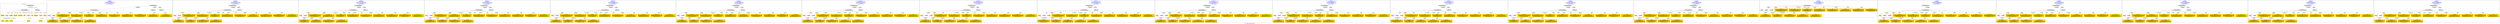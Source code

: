 digraph n0 {
fontcolor="blue"
remincross="true"
label="s25-s-oakland-museum-paintings.json"
subgraph cluster_0 {
label="1-correct model"
n2[style="filled",color="white",fillcolor="lightgray",label="CulturalHeritageObject1"];
n3[shape="plaintext",style="filled",fillcolor="gold",label="Date_made"];
n4[style="filled",color="white",fillcolor="lightgray",label="Person1"];
n5[shape="plaintext",style="filled",fillcolor="gold",label="Inscription"];
n6[shape="plaintext",style="filled",fillcolor="gold",label="Dimensions"];
n7[shape="plaintext",style="filled",fillcolor="gold",label="Subtype_of_Art"];
n8[shape="plaintext",style="filled",fillcolor="gold",label="Credit"];
n9[style="filled",color="white",fillcolor="lightgray",label="Concept1"];
n10[shape="plaintext",style="filled",fillcolor="gold",label="Title"];
n11[shape="plaintext",style="filled",fillcolor="gold",label="Accession_id"];
n12[style="filled",color="white",fillcolor="lightgray",label="Concept2"];
n13[shape="plaintext",style="filled",fillcolor="gold",label="birthDate"];
n14[shape="plaintext",style="filled",fillcolor="gold",label="deathDate"];
n15[shape="plaintext",style="filled",fillcolor="gold",label="ArtistName"];
n16[style="filled",color="white",fillcolor="lightgray",label="EuropeanaAggregation1"];
n17[style="filled",color="white",fillcolor="lightgray",label="WebResource1"];
n18[shape="plaintext",style="filled",fillcolor="gold",label="Pic_URL"];
n19[shape="plaintext",style="filled",fillcolor="gold",label="Keywords"];
n20[shape="plaintext",style="filled",fillcolor="gold",label="Type_of_Art"];
}
subgraph cluster_1 {
label="candidate 0\nlink coherence:1.0\nnode coherence:1.0\nconfidence:0.4861033064661112\nmapping score:0.5979318713861396\ncost:17.99974\n-precision:0.61-recall:0.61"
n22[style="filled",color="white",fillcolor="lightgray",label="CulturalHeritageObject1"];
n23[style="filled",color="white",fillcolor="lightgray",label="Person1"];
n24[style="filled",color="white",fillcolor="lightgray",label="Concept1"];
n25[style="filled",color="white",fillcolor="lightgray",label="EuropeanaAggregation1"];
n26[style="filled",color="white",fillcolor="lightgray",label="WebResource1"];
n27[style="filled",color="white",fillcolor="lightgray",label="WebResource2"];
n28[shape="plaintext",style="filled",fillcolor="gold",label="Accession_id\n[CulturalHeritageObject,accessionNumber,0.64]\n[CulturalHeritageObject,extent,0.239]\n[CulturalHeritageObject,description,0.063]\n[Person,dateOfDeath,0.058]"];
n29[shape="plaintext",style="filled",fillcolor="gold",label="Credit\n[CulturalHeritageObject,provenance,0.715]\n[CulturalHeritageObject,description,0.113]\n[CulturalHeritageObject,title,0.097]\n[Person,biographicalInformation,0.076]"];
n30[shape="plaintext",style="filled",fillcolor="gold",label="deathDate\n[CulturalHeritageObject,created,0.51]\n[Person,dateOfDeath,0.233]\n[CulturalHeritageObject,title,0.144]\n[Concept,prefLabel,0.113]"];
n31[shape="plaintext",style="filled",fillcolor="gold",label="Pic_URL\n[WebResource,classLink,0.637]\n[Document,classLink,0.332]\n[CulturalHeritageObject,description,0.021]\n[CulturalHeritageObject,title,0.01]"];
n32[shape="plaintext",style="filled",fillcolor="gold",label="birthDate\n[Person,dateOfBirth,0.349]\n[Person,dateOfDeath,0.315]\n[CulturalHeritageObject,created,0.292]\n[Person,biographicalInformation,0.044]"];
n33[shape="plaintext",style="filled",fillcolor="gold",label="Inscription\n[CulturalHeritageObject,description,0.301]\n[CulturalHeritageObject,title,0.252]\n[CulturalHeritageObject,provenance,0.234]\n[Person,biographicalInformation,0.213]"];
n34[shape="plaintext",style="filled",fillcolor="gold",label="Title\n[CulturalHeritageObject,title,0.374]\n[CulturalHeritageObject,description,0.354]\n[Person,biographicalInformation,0.154]\n[Document,classLink,0.117]"];
n35[shape="plaintext",style="filled",fillcolor="gold",label="Keywords\n[Concept,prefLabel,0.262]\n[WebResource,classLink,0.255]\n[CulturalHeritageObject,description,0.254]\n[Person,biographicalInformation,0.229]"];
n36[shape="plaintext",style="filled",fillcolor="gold",label="Date_made\n[CulturalHeritageObject,created,0.38]\n[Person,dateOfDeath,0.315]\n[Person,dateOfBirth,0.195]\n[CulturalHeritageObject,title,0.11]"];
n37[shape="plaintext",style="filled",fillcolor="gold",label="Type_of_Art\n[Concept,prefLabel,0.492]\n[Person,biographicalInformation,0.26]\n[CulturalHeritageObject,description,0.173]\n[CulturalHeritageObject,provenance,0.074]"];
n38[shape="plaintext",style="filled",fillcolor="gold",label="Dimensions\n[CulturalHeritageObject,extent,0.614]\n[CulturalHeritageObject,description,0.178]\n[CulturalHeritageObject,provenance,0.12]\n[CulturalHeritageObject,title,0.088]"];
n39[shape="plaintext",style="filled",fillcolor="gold",label="ArtistName\n[Person,nameOfThePerson,0.391]\n[CulturalHeritageObject,description,0.233]\n[CulturalHeritageObject,provenance,0.195]\n[Document,classLink,0.181]"];
n40[shape="plaintext",style="filled",fillcolor="gold",label="Subtype_of_Art\n[CulturalHeritageObject,medium,0.793]\n[CulturalHeritageObject,provenance,0.09]\n[CulturalHeritageObject,description,0.065]\n[Concept,prefLabel,0.052]"];
}
subgraph cluster_2 {
label="candidate 1\nlink coherence:1.0\nnode coherence:1.0\nconfidence:0.48599050222535445\nmapping score:0.6107147827930669\ncost:16.99975\n-precision:0.71-recall:0.67"
n42[style="filled",color="white",fillcolor="lightgray",label="CulturalHeritageObject1"];
n43[style="filled",color="white",fillcolor="lightgray",label="Person1"];
n44[style="filled",color="white",fillcolor="lightgray",label="Concept1"];
n45[style="filled",color="white",fillcolor="lightgray",label="EuropeanaAggregation1"];
n46[style="filled",color="white",fillcolor="lightgray",label="WebResource1"];
n47[shape="plaintext",style="filled",fillcolor="gold",label="Accession_id\n[CulturalHeritageObject,accessionNumber,0.64]\n[CulturalHeritageObject,extent,0.239]\n[CulturalHeritageObject,description,0.063]\n[Person,dateOfDeath,0.058]"];
n48[shape="plaintext",style="filled",fillcolor="gold",label="Credit\n[CulturalHeritageObject,provenance,0.715]\n[CulturalHeritageObject,description,0.113]\n[CulturalHeritageObject,title,0.097]\n[Person,biographicalInformation,0.076]"];
n49[shape="plaintext",style="filled",fillcolor="gold",label="deathDate\n[CulturalHeritageObject,created,0.51]\n[Person,dateOfDeath,0.233]\n[CulturalHeritageObject,title,0.144]\n[Concept,prefLabel,0.113]"];
n50[shape="plaintext",style="filled",fillcolor="gold",label="Pic_URL\n[WebResource,classLink,0.637]\n[Document,classLink,0.332]\n[CulturalHeritageObject,description,0.021]\n[CulturalHeritageObject,title,0.01]"];
n51[shape="plaintext",style="filled",fillcolor="gold",label="birthDate\n[Person,dateOfBirth,0.349]\n[Person,dateOfDeath,0.315]\n[CulturalHeritageObject,created,0.292]\n[Person,biographicalInformation,0.044]"];
n52[shape="plaintext",style="filled",fillcolor="gold",label="Inscription\n[CulturalHeritageObject,description,0.301]\n[CulturalHeritageObject,title,0.252]\n[CulturalHeritageObject,provenance,0.234]\n[Person,biographicalInformation,0.213]"];
n53[shape="plaintext",style="filled",fillcolor="gold",label="Title\n[CulturalHeritageObject,title,0.374]\n[CulturalHeritageObject,description,0.354]\n[Person,biographicalInformation,0.154]\n[Document,classLink,0.117]"];
n54[shape="plaintext",style="filled",fillcolor="gold",label="Keywords\n[Concept,prefLabel,0.262]\n[WebResource,classLink,0.255]\n[CulturalHeritageObject,description,0.254]\n[Person,biographicalInformation,0.229]"];
n55[shape="plaintext",style="filled",fillcolor="gold",label="Date_made\n[CulturalHeritageObject,created,0.38]\n[Person,dateOfDeath,0.315]\n[Person,dateOfBirth,0.195]\n[CulturalHeritageObject,title,0.11]"];
n56[shape="plaintext",style="filled",fillcolor="gold",label="Type_of_Art\n[Concept,prefLabel,0.492]\n[Person,biographicalInformation,0.26]\n[CulturalHeritageObject,description,0.173]\n[CulturalHeritageObject,provenance,0.074]"];
n57[shape="plaintext",style="filled",fillcolor="gold",label="Dimensions\n[CulturalHeritageObject,extent,0.614]\n[CulturalHeritageObject,description,0.178]\n[CulturalHeritageObject,provenance,0.12]\n[CulturalHeritageObject,title,0.088]"];
n58[shape="plaintext",style="filled",fillcolor="gold",label="ArtistName\n[Person,nameOfThePerson,0.391]\n[CulturalHeritageObject,description,0.233]\n[CulturalHeritageObject,provenance,0.195]\n[Document,classLink,0.181]"];
n59[shape="plaintext",style="filled",fillcolor="gold",label="Subtype_of_Art\n[CulturalHeritageObject,medium,0.793]\n[CulturalHeritageObject,provenance,0.09]\n[CulturalHeritageObject,description,0.065]\n[Concept,prefLabel,0.052]"];
}
subgraph cluster_3 {
label="candidate 10\nlink coherence:1.0\nnode coherence:1.0\nconfidence:0.44777293937652296\nmapping score:0.5979755951767897\ncost:16.99975\n-precision:0.76-recall:0.72"
n61[style="filled",color="white",fillcolor="lightgray",label="CulturalHeritageObject1"];
n62[style="filled",color="white",fillcolor="lightgray",label="Person1"];
n63[style="filled",color="white",fillcolor="lightgray",label="Concept1"];
n64[style="filled",color="white",fillcolor="lightgray",label="EuropeanaAggregation1"];
n65[style="filled",color="white",fillcolor="lightgray",label="WebResource1"];
n66[shape="plaintext",style="filled",fillcolor="gold",label="Accession_id\n[CulturalHeritageObject,accessionNumber,0.64]\n[CulturalHeritageObject,extent,0.239]\n[CulturalHeritageObject,description,0.063]\n[Person,dateOfDeath,0.058]"];
n67[shape="plaintext",style="filled",fillcolor="gold",label="Type_of_Art\n[Concept,prefLabel,0.492]\n[Person,biographicalInformation,0.26]\n[CulturalHeritageObject,description,0.173]\n[CulturalHeritageObject,provenance,0.074]"];
n68[shape="plaintext",style="filled",fillcolor="gold",label="deathDate\n[CulturalHeritageObject,created,0.51]\n[Person,dateOfDeath,0.233]\n[CulturalHeritageObject,title,0.144]\n[Concept,prefLabel,0.113]"];
n69[shape="plaintext",style="filled",fillcolor="gold",label="Pic_URL\n[WebResource,classLink,0.637]\n[Document,classLink,0.332]\n[CulturalHeritageObject,description,0.021]\n[CulturalHeritageObject,title,0.01]"];
n70[shape="plaintext",style="filled",fillcolor="gold",label="Date_made\n[CulturalHeritageObject,created,0.38]\n[Person,dateOfDeath,0.315]\n[Person,dateOfBirth,0.195]\n[CulturalHeritageObject,title,0.11]"];
n71[shape="plaintext",style="filled",fillcolor="gold",label="Credit\n[CulturalHeritageObject,provenance,0.715]\n[CulturalHeritageObject,description,0.113]\n[CulturalHeritageObject,title,0.097]\n[Person,biographicalInformation,0.076]"];
n72[shape="plaintext",style="filled",fillcolor="gold",label="Title\n[CulturalHeritageObject,title,0.374]\n[CulturalHeritageObject,description,0.354]\n[Person,biographicalInformation,0.154]\n[Document,classLink,0.117]"];
n73[shape="plaintext",style="filled",fillcolor="gold",label="Inscription\n[CulturalHeritageObject,description,0.301]\n[CulturalHeritageObject,title,0.252]\n[CulturalHeritageObject,provenance,0.234]\n[Person,biographicalInformation,0.213]"];
n74[shape="plaintext",style="filled",fillcolor="gold",label="birthDate\n[Person,dateOfBirth,0.349]\n[Person,dateOfDeath,0.315]\n[CulturalHeritageObject,created,0.292]\n[Person,biographicalInformation,0.044]"];
n75[shape="plaintext",style="filled",fillcolor="gold",label="Keywords\n[Concept,prefLabel,0.262]\n[WebResource,classLink,0.255]\n[CulturalHeritageObject,description,0.254]\n[Person,biographicalInformation,0.229]"];
n76[shape="plaintext",style="filled",fillcolor="gold",label="Dimensions\n[CulturalHeritageObject,extent,0.614]\n[CulturalHeritageObject,description,0.178]\n[CulturalHeritageObject,provenance,0.12]\n[CulturalHeritageObject,title,0.088]"];
n77[shape="plaintext",style="filled",fillcolor="gold",label="ArtistName\n[Person,nameOfThePerson,0.391]\n[CulturalHeritageObject,description,0.233]\n[CulturalHeritageObject,provenance,0.195]\n[Document,classLink,0.181]"];
n78[shape="plaintext",style="filled",fillcolor="gold",label="Subtype_of_Art\n[CulturalHeritageObject,medium,0.793]\n[CulturalHeritageObject,provenance,0.09]\n[CulturalHeritageObject,description,0.065]\n[Concept,prefLabel,0.052]"];
}
subgraph cluster_4 {
label="candidate 11\nlink coherence:1.0\nnode coherence:1.0\nconfidence:0.44320752112114675\nmapping score:0.5964537890916644\ncost:16.99975\n-precision:0.94-recall:0.89"
n80[style="filled",color="white",fillcolor="lightgray",label="CulturalHeritageObject1"];
n81[style="filled",color="white",fillcolor="lightgray",label="Person1"];
n82[style="filled",color="white",fillcolor="lightgray",label="Concept1"];
n83[style="filled",color="white",fillcolor="lightgray",label="EuropeanaAggregation1"];
n84[style="filled",color="white",fillcolor="lightgray",label="WebResource1"];
n85[shape="plaintext",style="filled",fillcolor="gold",label="Accession_id\n[CulturalHeritageObject,accessionNumber,0.64]\n[CulturalHeritageObject,extent,0.239]\n[CulturalHeritageObject,description,0.063]\n[Person,dateOfDeath,0.058]"];
n86[shape="plaintext",style="filled",fillcolor="gold",label="Type_of_Art\n[Concept,prefLabel,0.492]\n[Person,biographicalInformation,0.26]\n[CulturalHeritageObject,description,0.173]\n[CulturalHeritageObject,provenance,0.074]"];
n87[shape="plaintext",style="filled",fillcolor="gold",label="Date_made\n[CulturalHeritageObject,created,0.38]\n[Person,dateOfDeath,0.315]\n[Person,dateOfBirth,0.195]\n[CulturalHeritageObject,title,0.11]"];
n88[shape="plaintext",style="filled",fillcolor="gold",label="Pic_URL\n[WebResource,classLink,0.637]\n[Document,classLink,0.332]\n[CulturalHeritageObject,description,0.021]\n[CulturalHeritageObject,title,0.01]"];
n89[shape="plaintext",style="filled",fillcolor="gold",label="birthDate\n[Person,dateOfBirth,0.349]\n[Person,dateOfDeath,0.315]\n[CulturalHeritageObject,created,0.292]\n[Person,biographicalInformation,0.044]"];
n90[shape="plaintext",style="filled",fillcolor="gold",label="Credit\n[CulturalHeritageObject,provenance,0.715]\n[CulturalHeritageObject,description,0.113]\n[CulturalHeritageObject,title,0.097]\n[Person,biographicalInformation,0.076]"];
n91[shape="plaintext",style="filled",fillcolor="gold",label="Title\n[CulturalHeritageObject,title,0.374]\n[CulturalHeritageObject,description,0.354]\n[Person,biographicalInformation,0.154]\n[Document,classLink,0.117]"];
n92[shape="plaintext",style="filled",fillcolor="gold",label="Inscription\n[CulturalHeritageObject,description,0.301]\n[CulturalHeritageObject,title,0.252]\n[CulturalHeritageObject,provenance,0.234]\n[Person,biographicalInformation,0.213]"];
n93[shape="plaintext",style="filled",fillcolor="gold",label="deathDate\n[CulturalHeritageObject,created,0.51]\n[Person,dateOfDeath,0.233]\n[CulturalHeritageObject,title,0.144]\n[Concept,prefLabel,0.113]"];
n94[shape="plaintext",style="filled",fillcolor="gold",label="Keywords\n[Concept,prefLabel,0.262]\n[WebResource,classLink,0.255]\n[CulturalHeritageObject,description,0.254]\n[Person,biographicalInformation,0.229]"];
n95[shape="plaintext",style="filled",fillcolor="gold",label="Dimensions\n[CulturalHeritageObject,extent,0.614]\n[CulturalHeritageObject,description,0.178]\n[CulturalHeritageObject,provenance,0.12]\n[CulturalHeritageObject,title,0.088]"];
n96[shape="plaintext",style="filled",fillcolor="gold",label="ArtistName\n[Person,nameOfThePerson,0.391]\n[CulturalHeritageObject,description,0.233]\n[CulturalHeritageObject,provenance,0.195]\n[Document,classLink,0.181]"];
n97[shape="plaintext",style="filled",fillcolor="gold",label="Subtype_of_Art\n[CulturalHeritageObject,medium,0.793]\n[CulturalHeritageObject,provenance,0.09]\n[CulturalHeritageObject,description,0.065]\n[Concept,prefLabel,0.052]"];
}
subgraph cluster_5 {
label="candidate 12\nlink coherence:1.0\nnode coherence:1.0\nconfidence:0.43869505297440325\nmapping score:0.5949496330427498\ncost:16.99975\n-precision:0.65-recall:0.61"
n99[style="filled",color="white",fillcolor="lightgray",label="CulturalHeritageObject1"];
n100[style="filled",color="white",fillcolor="lightgray",label="Person1"];
n101[style="filled",color="white",fillcolor="lightgray",label="Concept1"];
n102[style="filled",color="white",fillcolor="lightgray",label="EuropeanaAggregation1"];
n103[style="filled",color="white",fillcolor="lightgray",label="WebResource1"];
n104[shape="plaintext",style="filled",fillcolor="gold",label="Accession_id\n[CulturalHeritageObject,accessionNumber,0.64]\n[CulturalHeritageObject,extent,0.239]\n[CulturalHeritageObject,description,0.063]\n[Person,dateOfDeath,0.058]"];
n105[shape="plaintext",style="filled",fillcolor="gold",label="Credit\n[CulturalHeritageObject,provenance,0.715]\n[CulturalHeritageObject,description,0.113]\n[CulturalHeritageObject,title,0.097]\n[Person,biographicalInformation,0.076]"];
n106[shape="plaintext",style="filled",fillcolor="gold",label="deathDate\n[CulturalHeritageObject,created,0.51]\n[Person,dateOfDeath,0.233]\n[CulturalHeritageObject,title,0.144]\n[Concept,prefLabel,0.113]"];
n107[shape="plaintext",style="filled",fillcolor="gold",label="Keywords\n[Concept,prefLabel,0.262]\n[WebResource,classLink,0.255]\n[CulturalHeritageObject,description,0.254]\n[Person,biographicalInformation,0.229]"];
n108[shape="plaintext",style="filled",fillcolor="gold",label="birthDate\n[Person,dateOfBirth,0.349]\n[Person,dateOfDeath,0.315]\n[CulturalHeritageObject,created,0.292]\n[Person,biographicalInformation,0.044]"];
n109[shape="plaintext",style="filled",fillcolor="gold",label="Inscription\n[CulturalHeritageObject,description,0.301]\n[CulturalHeritageObject,title,0.252]\n[CulturalHeritageObject,provenance,0.234]\n[Person,biographicalInformation,0.213]"];
n110[shape="plaintext",style="filled",fillcolor="gold",label="Title\n[CulturalHeritageObject,title,0.374]\n[CulturalHeritageObject,description,0.354]\n[Person,biographicalInformation,0.154]\n[Document,classLink,0.117]"];
n111[shape="plaintext",style="filled",fillcolor="gold",label="Pic_URL\n[WebResource,classLink,0.637]\n[Document,classLink,0.332]\n[CulturalHeritageObject,description,0.021]\n[CulturalHeritageObject,title,0.01]"];
n112[shape="plaintext",style="filled",fillcolor="gold",label="Date_made\n[CulturalHeritageObject,created,0.38]\n[Person,dateOfDeath,0.315]\n[Person,dateOfBirth,0.195]\n[CulturalHeritageObject,title,0.11]"];
n113[shape="plaintext",style="filled",fillcolor="gold",label="Type_of_Art\n[Concept,prefLabel,0.492]\n[Person,biographicalInformation,0.26]\n[CulturalHeritageObject,description,0.173]\n[CulturalHeritageObject,provenance,0.074]"];
n114[shape="plaintext",style="filled",fillcolor="gold",label="Dimensions\n[CulturalHeritageObject,extent,0.614]\n[CulturalHeritageObject,description,0.178]\n[CulturalHeritageObject,provenance,0.12]\n[CulturalHeritageObject,title,0.088]"];
n115[shape="plaintext",style="filled",fillcolor="gold",label="ArtistName\n[Person,nameOfThePerson,0.391]\n[CulturalHeritageObject,description,0.233]\n[CulturalHeritageObject,provenance,0.195]\n[Document,classLink,0.181]"];
n116[shape="plaintext",style="filled",fillcolor="gold",label="Subtype_of_Art\n[CulturalHeritageObject,medium,0.793]\n[CulturalHeritageObject,provenance,0.09]\n[CulturalHeritageObject,description,0.065]\n[Concept,prefLabel,0.052]"];
}
subgraph cluster_6 {
label="candidate 13\nlink coherence:1.0\nnode coherence:1.0\nconfidence:0.436339631391843\nmapping score:0.5941644925152297\ncost:16.99975\n-precision:0.59-recall:0.56"
n118[style="filled",color="white",fillcolor="lightgray",label="CulturalHeritageObject1"];
n119[style="filled",color="white",fillcolor="lightgray",label="Person1"];
n120[style="filled",color="white",fillcolor="lightgray",label="Concept1"];
n121[style="filled",color="white",fillcolor="lightgray",label="EuropeanaAggregation1"];
n122[style="filled",color="white",fillcolor="lightgray",label="WebResource1"];
n123[shape="plaintext",style="filled",fillcolor="gold",label="Accession_id\n[CulturalHeritageObject,accessionNumber,0.64]\n[CulturalHeritageObject,extent,0.239]\n[CulturalHeritageObject,description,0.063]\n[Person,dateOfDeath,0.058]"];
n124[shape="plaintext",style="filled",fillcolor="gold",label="Credit\n[CulturalHeritageObject,provenance,0.715]\n[CulturalHeritageObject,description,0.113]\n[CulturalHeritageObject,title,0.097]\n[Person,biographicalInformation,0.076]"];
n125[shape="plaintext",style="filled",fillcolor="gold",label="deathDate\n[CulturalHeritageObject,created,0.51]\n[Person,dateOfDeath,0.233]\n[CulturalHeritageObject,title,0.144]\n[Concept,prefLabel,0.113]"];
n126[shape="plaintext",style="filled",fillcolor="gold",label="Keywords\n[Concept,prefLabel,0.262]\n[WebResource,classLink,0.255]\n[CulturalHeritageObject,description,0.254]\n[Person,biographicalInformation,0.229]"];
n127[shape="plaintext",style="filled",fillcolor="gold",label="birthDate\n[Person,dateOfBirth,0.349]\n[Person,dateOfDeath,0.315]\n[CulturalHeritageObject,created,0.292]\n[Person,biographicalInformation,0.044]"];
n128[shape="plaintext",style="filled",fillcolor="gold",label="Inscription\n[CulturalHeritageObject,description,0.301]\n[CulturalHeritageObject,title,0.252]\n[CulturalHeritageObject,provenance,0.234]\n[Person,biographicalInformation,0.213]"];
n129[shape="plaintext",style="filled",fillcolor="gold",label="Pic_URL\n[WebResource,classLink,0.637]\n[Document,classLink,0.332]\n[CulturalHeritageObject,description,0.021]\n[CulturalHeritageObject,title,0.01]"];
n130[shape="plaintext",style="filled",fillcolor="gold",label="Title\n[CulturalHeritageObject,title,0.374]\n[CulturalHeritageObject,description,0.354]\n[Person,biographicalInformation,0.154]\n[Document,classLink,0.117]"];
n131[shape="plaintext",style="filled",fillcolor="gold",label="Date_made\n[CulturalHeritageObject,created,0.38]\n[Person,dateOfDeath,0.315]\n[Person,dateOfBirth,0.195]\n[CulturalHeritageObject,title,0.11]"];
n132[shape="plaintext",style="filled",fillcolor="gold",label="Type_of_Art\n[Concept,prefLabel,0.492]\n[Person,biographicalInformation,0.26]\n[CulturalHeritageObject,description,0.173]\n[CulturalHeritageObject,provenance,0.074]"];
n133[shape="plaintext",style="filled",fillcolor="gold",label="Dimensions\n[CulturalHeritageObject,extent,0.614]\n[CulturalHeritageObject,description,0.178]\n[CulturalHeritageObject,provenance,0.12]\n[CulturalHeritageObject,title,0.088]"];
n134[shape="plaintext",style="filled",fillcolor="gold",label="ArtistName\n[Person,nameOfThePerson,0.391]\n[CulturalHeritageObject,description,0.233]\n[CulturalHeritageObject,provenance,0.195]\n[Document,classLink,0.181]"];
n135[shape="plaintext",style="filled",fillcolor="gold",label="Subtype_of_Art\n[CulturalHeritageObject,medium,0.793]\n[CulturalHeritageObject,provenance,0.09]\n[CulturalHeritageObject,description,0.065]\n[Concept,prefLabel,0.052]"];
}
subgraph cluster_7 {
label="candidate 14\nlink coherence:0.9444444444444444\nnode coherence:1.0\nconfidence:0.4917211824535489\nmapping score:0.5998044967152855\ncost:17.99974\n-precision:0.83-recall:0.83"
n137[style="filled",color="white",fillcolor="lightgray",label="CulturalHeritageObject1"];
n138[style="filled",color="white",fillcolor="lightgray",label="Person1"];
n139[style="filled",color="white",fillcolor="lightgray",label="Concept1"];
n140[style="filled",color="white",fillcolor="lightgray",label="Concept2"];
n141[style="filled",color="white",fillcolor="lightgray",label="EuropeanaAggregation1"];
n142[style="filled",color="white",fillcolor="lightgray",label="WebResource1"];
n143[shape="plaintext",style="filled",fillcolor="gold",label="Accession_id\n[CulturalHeritageObject,accessionNumber,0.64]\n[CulturalHeritageObject,extent,0.239]\n[CulturalHeritageObject,description,0.063]\n[Person,dateOfDeath,0.058]"];
n144[shape="plaintext",style="filled",fillcolor="gold",label="Credit\n[CulturalHeritageObject,provenance,0.715]\n[CulturalHeritageObject,description,0.113]\n[CulturalHeritageObject,title,0.097]\n[Person,biographicalInformation,0.076]"];
n145[shape="plaintext",style="filled",fillcolor="gold",label="deathDate\n[CulturalHeritageObject,created,0.51]\n[Person,dateOfDeath,0.233]\n[CulturalHeritageObject,title,0.144]\n[Concept,prefLabel,0.113]"];
n146[shape="plaintext",style="filled",fillcolor="gold",label="Type_of_Art\n[Concept,prefLabel,0.492]\n[Person,biographicalInformation,0.26]\n[CulturalHeritageObject,description,0.173]\n[CulturalHeritageObject,provenance,0.074]"];
n147[shape="plaintext",style="filled",fillcolor="gold",label="Pic_URL\n[WebResource,classLink,0.637]\n[Document,classLink,0.332]\n[CulturalHeritageObject,description,0.021]\n[CulturalHeritageObject,title,0.01]"];
n148[shape="plaintext",style="filled",fillcolor="gold",label="birthDate\n[Person,dateOfBirth,0.349]\n[Person,dateOfDeath,0.315]\n[CulturalHeritageObject,created,0.292]\n[Person,biographicalInformation,0.044]"];
n149[shape="plaintext",style="filled",fillcolor="gold",label="Title\n[CulturalHeritageObject,title,0.374]\n[CulturalHeritageObject,description,0.354]\n[Person,biographicalInformation,0.154]\n[Document,classLink,0.117]"];
n150[shape="plaintext",style="filled",fillcolor="gold",label="Inscription\n[CulturalHeritageObject,description,0.301]\n[CulturalHeritageObject,title,0.252]\n[CulturalHeritageObject,provenance,0.234]\n[Person,biographicalInformation,0.213]"];
n151[shape="plaintext",style="filled",fillcolor="gold",label="Date_made\n[CulturalHeritageObject,created,0.38]\n[Person,dateOfDeath,0.315]\n[Person,dateOfBirth,0.195]\n[CulturalHeritageObject,title,0.11]"];
n152[shape="plaintext",style="filled",fillcolor="gold",label="Keywords\n[Concept,prefLabel,0.262]\n[WebResource,classLink,0.255]\n[CulturalHeritageObject,description,0.254]\n[Person,biographicalInformation,0.229]"];
n153[shape="plaintext",style="filled",fillcolor="gold",label="Dimensions\n[CulturalHeritageObject,extent,0.614]\n[CulturalHeritageObject,description,0.178]\n[CulturalHeritageObject,provenance,0.12]\n[CulturalHeritageObject,title,0.088]"];
n154[shape="plaintext",style="filled",fillcolor="gold",label="ArtistName\n[Person,nameOfThePerson,0.391]\n[CulturalHeritageObject,description,0.233]\n[CulturalHeritageObject,provenance,0.195]\n[Document,classLink,0.181]"];
n155[shape="plaintext",style="filled",fillcolor="gold",label="Subtype_of_Art\n[CulturalHeritageObject,medium,0.793]\n[CulturalHeritageObject,provenance,0.09]\n[CulturalHeritageObject,description,0.065]\n[Concept,prefLabel,0.052]"];
}
subgraph cluster_8 {
label="candidate 15\nlink coherence:0.9444444444444444\nnode coherence:1.0\nconfidence:0.4917211824535489\nmapping score:0.5998044967152855\ncost:17.99975\n-precision:0.83-recall:0.83"
n157[style="filled",color="white",fillcolor="lightgray",label="CulturalHeritageObject1"];
n158[style="filled",color="white",fillcolor="lightgray",label="Person1"];
n159[style="filled",color="white",fillcolor="lightgray",label="Concept1"];
n160[style="filled",color="white",fillcolor="lightgray",label="Concept2"];
n161[style="filled",color="white",fillcolor="lightgray",label="EuropeanaAggregation1"];
n162[style="filled",color="white",fillcolor="lightgray",label="WebResource1"];
n163[shape="plaintext",style="filled",fillcolor="gold",label="Accession_id\n[CulturalHeritageObject,accessionNumber,0.64]\n[CulturalHeritageObject,extent,0.239]\n[CulturalHeritageObject,description,0.063]\n[Person,dateOfDeath,0.058]"];
n164[shape="plaintext",style="filled",fillcolor="gold",label="Credit\n[CulturalHeritageObject,provenance,0.715]\n[CulturalHeritageObject,description,0.113]\n[CulturalHeritageObject,title,0.097]\n[Person,biographicalInformation,0.076]"];
n165[shape="plaintext",style="filled",fillcolor="gold",label="deathDate\n[CulturalHeritageObject,created,0.51]\n[Person,dateOfDeath,0.233]\n[CulturalHeritageObject,title,0.144]\n[Concept,prefLabel,0.113]"];
n166[shape="plaintext",style="filled",fillcolor="gold",label="Type_of_Art\n[Concept,prefLabel,0.492]\n[Person,biographicalInformation,0.26]\n[CulturalHeritageObject,description,0.173]\n[CulturalHeritageObject,provenance,0.074]"];
n167[shape="plaintext",style="filled",fillcolor="gold",label="Pic_URL\n[WebResource,classLink,0.637]\n[Document,classLink,0.332]\n[CulturalHeritageObject,description,0.021]\n[CulturalHeritageObject,title,0.01]"];
n168[shape="plaintext",style="filled",fillcolor="gold",label="birthDate\n[Person,dateOfBirth,0.349]\n[Person,dateOfDeath,0.315]\n[CulturalHeritageObject,created,0.292]\n[Person,biographicalInformation,0.044]"];
n169[shape="plaintext",style="filled",fillcolor="gold",label="Title\n[CulturalHeritageObject,title,0.374]\n[CulturalHeritageObject,description,0.354]\n[Person,biographicalInformation,0.154]\n[Document,classLink,0.117]"];
n170[shape="plaintext",style="filled",fillcolor="gold",label="Inscription\n[CulturalHeritageObject,description,0.301]\n[CulturalHeritageObject,title,0.252]\n[CulturalHeritageObject,provenance,0.234]\n[Person,biographicalInformation,0.213]"];
n171[shape="plaintext",style="filled",fillcolor="gold",label="Date_made\n[CulturalHeritageObject,created,0.38]\n[Person,dateOfDeath,0.315]\n[Person,dateOfBirth,0.195]\n[CulturalHeritageObject,title,0.11]"];
n172[shape="plaintext",style="filled",fillcolor="gold",label="Keywords\n[Concept,prefLabel,0.262]\n[WebResource,classLink,0.255]\n[CulturalHeritageObject,description,0.254]\n[Person,biographicalInformation,0.229]"];
n173[shape="plaintext",style="filled",fillcolor="gold",label="Dimensions\n[CulturalHeritageObject,extent,0.614]\n[CulturalHeritageObject,description,0.178]\n[CulturalHeritageObject,provenance,0.12]\n[CulturalHeritageObject,title,0.088]"];
n174[shape="plaintext",style="filled",fillcolor="gold",label="ArtistName\n[Person,nameOfThePerson,0.391]\n[CulturalHeritageObject,description,0.233]\n[CulturalHeritageObject,provenance,0.195]\n[Document,classLink,0.181]"];
n175[shape="plaintext",style="filled",fillcolor="gold",label="Subtype_of_Art\n[CulturalHeritageObject,medium,0.793]\n[CulturalHeritageObject,provenance,0.09]\n[CulturalHeritageObject,description,0.065]\n[Concept,prefLabel,0.052]"];
}
subgraph cluster_9 {
label="candidate 16\nlink coherence:0.9444444444444444\nnode coherence:1.0\nconfidence:0.4917211824535489\nmapping score:0.5998044967152855\ncost:17.99984\n-precision:0.78-recall:0.78"
n177[style="filled",color="white",fillcolor="lightgray",label="CulturalHeritageObject1"];
n178[style="filled",color="white",fillcolor="lightgray",label="Person2"];
n179[style="filled",color="white",fillcolor="lightgray",label="Concept1"];
n180[style="filled",color="white",fillcolor="lightgray",label="Concept2"];
n181[style="filled",color="white",fillcolor="lightgray",label="EuropeanaAggregation1"];
n182[style="filled",color="white",fillcolor="lightgray",label="WebResource1"];
n183[shape="plaintext",style="filled",fillcolor="gold",label="Accession_id\n[CulturalHeritageObject,accessionNumber,0.64]\n[CulturalHeritageObject,extent,0.239]\n[CulturalHeritageObject,description,0.063]\n[Person,dateOfDeath,0.058]"];
n184[shape="plaintext",style="filled",fillcolor="gold",label="Credit\n[CulturalHeritageObject,provenance,0.715]\n[CulturalHeritageObject,description,0.113]\n[CulturalHeritageObject,title,0.097]\n[Person,biographicalInformation,0.076]"];
n185[shape="plaintext",style="filled",fillcolor="gold",label="deathDate\n[CulturalHeritageObject,created,0.51]\n[Person,dateOfDeath,0.233]\n[CulturalHeritageObject,title,0.144]\n[Concept,prefLabel,0.113]"];
n186[shape="plaintext",style="filled",fillcolor="gold",label="ArtistName\n[Person,nameOfThePerson,0.391]\n[CulturalHeritageObject,description,0.233]\n[CulturalHeritageObject,provenance,0.195]\n[Document,classLink,0.181]"];
n187[shape="plaintext",style="filled",fillcolor="gold",label="Type_of_Art\n[Concept,prefLabel,0.492]\n[Person,biographicalInformation,0.26]\n[CulturalHeritageObject,description,0.173]\n[CulturalHeritageObject,provenance,0.074]"];
n188[shape="plaintext",style="filled",fillcolor="gold",label="Date_made\n[CulturalHeritageObject,created,0.38]\n[Person,dateOfDeath,0.315]\n[Person,dateOfBirth,0.195]\n[CulturalHeritageObject,title,0.11]"];
n189[shape="plaintext",style="filled",fillcolor="gold",label="Pic_URL\n[WebResource,classLink,0.637]\n[Document,classLink,0.332]\n[CulturalHeritageObject,description,0.021]\n[CulturalHeritageObject,title,0.01]"];
n190[shape="plaintext",style="filled",fillcolor="gold",label="birthDate\n[Person,dateOfBirth,0.349]\n[Person,dateOfDeath,0.315]\n[CulturalHeritageObject,created,0.292]\n[Person,biographicalInformation,0.044]"];
n191[shape="plaintext",style="filled",fillcolor="gold",label="Title\n[CulturalHeritageObject,title,0.374]\n[CulturalHeritageObject,description,0.354]\n[Person,biographicalInformation,0.154]\n[Document,classLink,0.117]"];
n192[shape="plaintext",style="filled",fillcolor="gold",label="Inscription\n[CulturalHeritageObject,description,0.301]\n[CulturalHeritageObject,title,0.252]\n[CulturalHeritageObject,provenance,0.234]\n[Person,biographicalInformation,0.213]"];
n193[shape="plaintext",style="filled",fillcolor="gold",label="Keywords\n[Concept,prefLabel,0.262]\n[WebResource,classLink,0.255]\n[CulturalHeritageObject,description,0.254]\n[Person,biographicalInformation,0.229]"];
n194[shape="plaintext",style="filled",fillcolor="gold",label="Dimensions\n[CulturalHeritageObject,extent,0.614]\n[CulturalHeritageObject,description,0.178]\n[CulturalHeritageObject,provenance,0.12]\n[CulturalHeritageObject,title,0.088]"];
n195[shape="plaintext",style="filled",fillcolor="gold",label="Subtype_of_Art\n[CulturalHeritageObject,medium,0.793]\n[CulturalHeritageObject,provenance,0.09]\n[CulturalHeritageObject,description,0.065]\n[Concept,prefLabel,0.052]"];
}
subgraph cluster_10 {
label="candidate 17\nlink coherence:0.9444444444444444\nnode coherence:1.0\nconfidence:0.486462933047718\nmapping score:0.5980517469133418\ncost:17.99974\n-precision:0.72-recall:0.72"
n197[style="filled",color="white",fillcolor="lightgray",label="CulturalHeritageObject1"];
n198[style="filled",color="white",fillcolor="lightgray",label="Person1"];
n199[style="filled",color="white",fillcolor="lightgray",label="Concept1"];
n200[style="filled",color="white",fillcolor="lightgray",label="Concept2"];
n201[style="filled",color="white",fillcolor="lightgray",label="EuropeanaAggregation1"];
n202[style="filled",color="white",fillcolor="lightgray",label="WebResource1"];
n203[shape="plaintext",style="filled",fillcolor="gold",label="Accession_id\n[CulturalHeritageObject,accessionNumber,0.64]\n[CulturalHeritageObject,extent,0.239]\n[CulturalHeritageObject,description,0.063]\n[Person,dateOfDeath,0.058]"];
n204[shape="plaintext",style="filled",fillcolor="gold",label="Credit\n[CulturalHeritageObject,provenance,0.715]\n[CulturalHeritageObject,description,0.113]\n[CulturalHeritageObject,title,0.097]\n[Person,biographicalInformation,0.076]"];
n205[shape="plaintext",style="filled",fillcolor="gold",label="deathDate\n[CulturalHeritageObject,created,0.51]\n[Person,dateOfDeath,0.233]\n[CulturalHeritageObject,title,0.144]\n[Concept,prefLabel,0.113]"];
n206[shape="plaintext",style="filled",fillcolor="gold",label="Type_of_Art\n[Concept,prefLabel,0.492]\n[Person,biographicalInformation,0.26]\n[CulturalHeritageObject,description,0.173]\n[CulturalHeritageObject,provenance,0.074]"];
n207[shape="plaintext",style="filled",fillcolor="gold",label="Pic_URL\n[WebResource,classLink,0.637]\n[Document,classLink,0.332]\n[CulturalHeritageObject,description,0.021]\n[CulturalHeritageObject,title,0.01]"];
n208[shape="plaintext",style="filled",fillcolor="gold",label="birthDate\n[Person,dateOfBirth,0.349]\n[Person,dateOfDeath,0.315]\n[CulturalHeritageObject,created,0.292]\n[Person,biographicalInformation,0.044]"];
n209[shape="plaintext",style="filled",fillcolor="gold",label="Inscription\n[CulturalHeritageObject,description,0.301]\n[CulturalHeritageObject,title,0.252]\n[CulturalHeritageObject,provenance,0.234]\n[Person,biographicalInformation,0.213]"];
n210[shape="plaintext",style="filled",fillcolor="gold",label="Title\n[CulturalHeritageObject,title,0.374]\n[CulturalHeritageObject,description,0.354]\n[Person,biographicalInformation,0.154]\n[Document,classLink,0.117]"];
n211[shape="plaintext",style="filled",fillcolor="gold",label="Date_made\n[CulturalHeritageObject,created,0.38]\n[Person,dateOfDeath,0.315]\n[Person,dateOfBirth,0.195]\n[CulturalHeritageObject,title,0.11]"];
n212[shape="plaintext",style="filled",fillcolor="gold",label="Keywords\n[Concept,prefLabel,0.262]\n[WebResource,classLink,0.255]\n[CulturalHeritageObject,description,0.254]\n[Person,biographicalInformation,0.229]"];
n213[shape="plaintext",style="filled",fillcolor="gold",label="Dimensions\n[CulturalHeritageObject,extent,0.614]\n[CulturalHeritageObject,description,0.178]\n[CulturalHeritageObject,provenance,0.12]\n[CulturalHeritageObject,title,0.088]"];
n214[shape="plaintext",style="filled",fillcolor="gold",label="ArtistName\n[Person,nameOfThePerson,0.391]\n[CulturalHeritageObject,description,0.233]\n[CulturalHeritageObject,provenance,0.195]\n[Document,classLink,0.181]"];
n215[shape="plaintext",style="filled",fillcolor="gold",label="Subtype_of_Art\n[CulturalHeritageObject,medium,0.793]\n[CulturalHeritageObject,provenance,0.09]\n[CulturalHeritageObject,description,0.065]\n[Concept,prefLabel,0.052]"];
}
subgraph cluster_11 {
label="candidate 18\nlink coherence:0.9444444444444444\nnode coherence:1.0\nconfidence:0.486462933047718\nmapping score:0.5980517469133418\ncost:17.99975\n-precision:0.72-recall:0.72"
n217[style="filled",color="white",fillcolor="lightgray",label="CulturalHeritageObject1"];
n218[style="filled",color="white",fillcolor="lightgray",label="Person1"];
n219[style="filled",color="white",fillcolor="lightgray",label="Concept1"];
n220[style="filled",color="white",fillcolor="lightgray",label="Concept2"];
n221[style="filled",color="white",fillcolor="lightgray",label="EuropeanaAggregation1"];
n222[style="filled",color="white",fillcolor="lightgray",label="WebResource1"];
n223[shape="plaintext",style="filled",fillcolor="gold",label="Accession_id\n[CulturalHeritageObject,accessionNumber,0.64]\n[CulturalHeritageObject,extent,0.239]\n[CulturalHeritageObject,description,0.063]\n[Person,dateOfDeath,0.058]"];
n224[shape="plaintext",style="filled",fillcolor="gold",label="Credit\n[CulturalHeritageObject,provenance,0.715]\n[CulturalHeritageObject,description,0.113]\n[CulturalHeritageObject,title,0.097]\n[Person,biographicalInformation,0.076]"];
n225[shape="plaintext",style="filled",fillcolor="gold",label="deathDate\n[CulturalHeritageObject,created,0.51]\n[Person,dateOfDeath,0.233]\n[CulturalHeritageObject,title,0.144]\n[Concept,prefLabel,0.113]"];
n226[shape="plaintext",style="filled",fillcolor="gold",label="Type_of_Art\n[Concept,prefLabel,0.492]\n[Person,biographicalInformation,0.26]\n[CulturalHeritageObject,description,0.173]\n[CulturalHeritageObject,provenance,0.074]"];
n227[shape="plaintext",style="filled",fillcolor="gold",label="Pic_URL\n[WebResource,classLink,0.637]\n[Document,classLink,0.332]\n[CulturalHeritageObject,description,0.021]\n[CulturalHeritageObject,title,0.01]"];
n228[shape="plaintext",style="filled",fillcolor="gold",label="birthDate\n[Person,dateOfBirth,0.349]\n[Person,dateOfDeath,0.315]\n[CulturalHeritageObject,created,0.292]\n[Person,biographicalInformation,0.044]"];
n229[shape="plaintext",style="filled",fillcolor="gold",label="Inscription\n[CulturalHeritageObject,description,0.301]\n[CulturalHeritageObject,title,0.252]\n[CulturalHeritageObject,provenance,0.234]\n[Person,biographicalInformation,0.213]"];
n230[shape="plaintext",style="filled",fillcolor="gold",label="Title\n[CulturalHeritageObject,title,0.374]\n[CulturalHeritageObject,description,0.354]\n[Person,biographicalInformation,0.154]\n[Document,classLink,0.117]"];
n231[shape="plaintext",style="filled",fillcolor="gold",label="Date_made\n[CulturalHeritageObject,created,0.38]\n[Person,dateOfDeath,0.315]\n[Person,dateOfBirth,0.195]\n[CulturalHeritageObject,title,0.11]"];
n232[shape="plaintext",style="filled",fillcolor="gold",label="Keywords\n[Concept,prefLabel,0.262]\n[WebResource,classLink,0.255]\n[CulturalHeritageObject,description,0.254]\n[Person,biographicalInformation,0.229]"];
n233[shape="plaintext",style="filled",fillcolor="gold",label="Dimensions\n[CulturalHeritageObject,extent,0.614]\n[CulturalHeritageObject,description,0.178]\n[CulturalHeritageObject,provenance,0.12]\n[CulturalHeritageObject,title,0.088]"];
n234[shape="plaintext",style="filled",fillcolor="gold",label="ArtistName\n[Person,nameOfThePerson,0.391]\n[CulturalHeritageObject,description,0.233]\n[CulturalHeritageObject,provenance,0.195]\n[Document,classLink,0.181]"];
n235[shape="plaintext",style="filled",fillcolor="gold",label="Subtype_of_Art\n[CulturalHeritageObject,medium,0.793]\n[CulturalHeritageObject,provenance,0.09]\n[CulturalHeritageObject,description,0.065]\n[Concept,prefLabel,0.052]"];
}
subgraph cluster_12 {
label="candidate 19\nlink coherence:0.9444444444444444\nnode coherence:1.0\nconfidence:0.486462933047718\nmapping score:0.5980517469133418\ncost:17.99984\n-precision:0.67-recall:0.67"
n237[style="filled",color="white",fillcolor="lightgray",label="CulturalHeritageObject1"];
n238[style="filled",color="white",fillcolor="lightgray",label="Person2"];
n239[style="filled",color="white",fillcolor="lightgray",label="Concept1"];
n240[style="filled",color="white",fillcolor="lightgray",label="Concept2"];
n241[style="filled",color="white",fillcolor="lightgray",label="EuropeanaAggregation1"];
n242[style="filled",color="white",fillcolor="lightgray",label="WebResource1"];
n243[shape="plaintext",style="filled",fillcolor="gold",label="Accession_id\n[CulturalHeritageObject,accessionNumber,0.64]\n[CulturalHeritageObject,extent,0.239]\n[CulturalHeritageObject,description,0.063]\n[Person,dateOfDeath,0.058]"];
n244[shape="plaintext",style="filled",fillcolor="gold",label="Credit\n[CulturalHeritageObject,provenance,0.715]\n[CulturalHeritageObject,description,0.113]\n[CulturalHeritageObject,title,0.097]\n[Person,biographicalInformation,0.076]"];
n245[shape="plaintext",style="filled",fillcolor="gold",label="deathDate\n[CulturalHeritageObject,created,0.51]\n[Person,dateOfDeath,0.233]\n[CulturalHeritageObject,title,0.144]\n[Concept,prefLabel,0.113]"];
n246[shape="plaintext",style="filled",fillcolor="gold",label="ArtistName\n[Person,nameOfThePerson,0.391]\n[CulturalHeritageObject,description,0.233]\n[CulturalHeritageObject,provenance,0.195]\n[Document,classLink,0.181]"];
n247[shape="plaintext",style="filled",fillcolor="gold",label="Type_of_Art\n[Concept,prefLabel,0.492]\n[Person,biographicalInformation,0.26]\n[CulturalHeritageObject,description,0.173]\n[CulturalHeritageObject,provenance,0.074]"];
n248[shape="plaintext",style="filled",fillcolor="gold",label="Date_made\n[CulturalHeritageObject,created,0.38]\n[Person,dateOfDeath,0.315]\n[Person,dateOfBirth,0.195]\n[CulturalHeritageObject,title,0.11]"];
n249[shape="plaintext",style="filled",fillcolor="gold",label="Pic_URL\n[WebResource,classLink,0.637]\n[Document,classLink,0.332]\n[CulturalHeritageObject,description,0.021]\n[CulturalHeritageObject,title,0.01]"];
n250[shape="plaintext",style="filled",fillcolor="gold",label="birthDate\n[Person,dateOfBirth,0.349]\n[Person,dateOfDeath,0.315]\n[CulturalHeritageObject,created,0.292]\n[Person,biographicalInformation,0.044]"];
n251[shape="plaintext",style="filled",fillcolor="gold",label="Inscription\n[CulturalHeritageObject,description,0.301]\n[CulturalHeritageObject,title,0.252]\n[CulturalHeritageObject,provenance,0.234]\n[Person,biographicalInformation,0.213]"];
n252[shape="plaintext",style="filled",fillcolor="gold",label="Title\n[CulturalHeritageObject,title,0.374]\n[CulturalHeritageObject,description,0.354]\n[Person,biographicalInformation,0.154]\n[Document,classLink,0.117]"];
n253[shape="plaintext",style="filled",fillcolor="gold",label="Keywords\n[Concept,prefLabel,0.262]\n[WebResource,classLink,0.255]\n[CulturalHeritageObject,description,0.254]\n[Person,biographicalInformation,0.229]"];
n254[shape="plaintext",style="filled",fillcolor="gold",label="Dimensions\n[CulturalHeritageObject,extent,0.614]\n[CulturalHeritageObject,description,0.178]\n[CulturalHeritageObject,provenance,0.12]\n[CulturalHeritageObject,title,0.088]"];
n255[shape="plaintext",style="filled",fillcolor="gold",label="Subtype_of_Art\n[CulturalHeritageObject,medium,0.793]\n[CulturalHeritageObject,provenance,0.09]\n[CulturalHeritageObject,description,0.065]\n[Concept,prefLabel,0.052]"];
}
subgraph cluster_13 {
label="candidate 2\nlink coherence:1.0\nnode coherence:1.0\nconfidence:0.47420020747624153\nmapping score:0.6067846845433625\ncost:16.99975\n-precision:0.65-recall:0.61"
n257[style="filled",color="white",fillcolor="lightgray",label="CulturalHeritageObject1"];
n258[style="filled",color="white",fillcolor="lightgray",label="Person1"];
n259[style="filled",color="white",fillcolor="lightgray",label="Concept1"];
n260[style="filled",color="white",fillcolor="lightgray",label="EuropeanaAggregation1"];
n261[style="filled",color="white",fillcolor="lightgray",label="WebResource1"];
n262[shape="plaintext",style="filled",fillcolor="gold",label="Accession_id\n[CulturalHeritageObject,accessionNumber,0.64]\n[CulturalHeritageObject,extent,0.239]\n[CulturalHeritageObject,description,0.063]\n[Person,dateOfDeath,0.058]"];
n263[shape="plaintext",style="filled",fillcolor="gold",label="Credit\n[CulturalHeritageObject,provenance,0.715]\n[CulturalHeritageObject,description,0.113]\n[CulturalHeritageObject,title,0.097]\n[Person,biographicalInformation,0.076]"];
n264[shape="plaintext",style="filled",fillcolor="gold",label="deathDate\n[CulturalHeritageObject,created,0.51]\n[Person,dateOfDeath,0.233]\n[CulturalHeritageObject,title,0.144]\n[Concept,prefLabel,0.113]"];
n265[shape="plaintext",style="filled",fillcolor="gold",label="Pic_URL\n[WebResource,classLink,0.637]\n[Document,classLink,0.332]\n[CulturalHeritageObject,description,0.021]\n[CulturalHeritageObject,title,0.01]"];
n266[shape="plaintext",style="filled",fillcolor="gold",label="Date_made\n[CulturalHeritageObject,created,0.38]\n[Person,dateOfDeath,0.315]\n[Person,dateOfBirth,0.195]\n[CulturalHeritageObject,title,0.11]"];
n267[shape="plaintext",style="filled",fillcolor="gold",label="Inscription\n[CulturalHeritageObject,description,0.301]\n[CulturalHeritageObject,title,0.252]\n[CulturalHeritageObject,provenance,0.234]\n[Person,biographicalInformation,0.213]"];
n268[shape="plaintext",style="filled",fillcolor="gold",label="Title\n[CulturalHeritageObject,title,0.374]\n[CulturalHeritageObject,description,0.354]\n[Person,biographicalInformation,0.154]\n[Document,classLink,0.117]"];
n269[shape="plaintext",style="filled",fillcolor="gold",label="Keywords\n[Concept,prefLabel,0.262]\n[WebResource,classLink,0.255]\n[CulturalHeritageObject,description,0.254]\n[Person,biographicalInformation,0.229]"];
n270[shape="plaintext",style="filled",fillcolor="gold",label="birthDate\n[Person,dateOfBirth,0.349]\n[Person,dateOfDeath,0.315]\n[CulturalHeritageObject,created,0.292]\n[Person,biographicalInformation,0.044]"];
n271[shape="plaintext",style="filled",fillcolor="gold",label="Type_of_Art\n[Concept,prefLabel,0.492]\n[Person,biographicalInformation,0.26]\n[CulturalHeritageObject,description,0.173]\n[CulturalHeritageObject,provenance,0.074]"];
n272[shape="plaintext",style="filled",fillcolor="gold",label="Dimensions\n[CulturalHeritageObject,extent,0.614]\n[CulturalHeritageObject,description,0.178]\n[CulturalHeritageObject,provenance,0.12]\n[CulturalHeritageObject,title,0.088]"];
n273[shape="plaintext",style="filled",fillcolor="gold",label="ArtistName\n[Person,nameOfThePerson,0.391]\n[CulturalHeritageObject,description,0.233]\n[CulturalHeritageObject,provenance,0.195]\n[Document,classLink,0.181]"];
n274[shape="plaintext",style="filled",fillcolor="gold",label="Subtype_of_Art\n[CulturalHeritageObject,medium,0.793]\n[CulturalHeritageObject,provenance,0.09]\n[CulturalHeritageObject,description,0.065]\n[Concept,prefLabel,0.052]"];
}
subgraph cluster_14 {
label="candidate 3\nlink coherence:1.0\nnode coherence:1.0\nconfidence:0.4696347892208653\nmapping score:0.6052628784582371\ncost:16.99975\n-precision:0.82-recall:0.78"
n276[style="filled",color="white",fillcolor="lightgray",label="CulturalHeritageObject1"];
n277[style="filled",color="white",fillcolor="lightgray",label="Person1"];
n278[style="filled",color="white",fillcolor="lightgray",label="Concept1"];
n279[style="filled",color="white",fillcolor="lightgray",label="EuropeanaAggregation1"];
n280[style="filled",color="white",fillcolor="lightgray",label="WebResource1"];
n281[shape="plaintext",style="filled",fillcolor="gold",label="Accession_id\n[CulturalHeritageObject,accessionNumber,0.64]\n[CulturalHeritageObject,extent,0.239]\n[CulturalHeritageObject,description,0.063]\n[Person,dateOfDeath,0.058]"];
n282[shape="plaintext",style="filled",fillcolor="gold",label="Credit\n[CulturalHeritageObject,provenance,0.715]\n[CulturalHeritageObject,description,0.113]\n[CulturalHeritageObject,title,0.097]\n[Person,biographicalInformation,0.076]"];
n283[shape="plaintext",style="filled",fillcolor="gold",label="Date_made\n[CulturalHeritageObject,created,0.38]\n[Person,dateOfDeath,0.315]\n[Person,dateOfBirth,0.195]\n[CulturalHeritageObject,title,0.11]"];
n284[shape="plaintext",style="filled",fillcolor="gold",label="Pic_URL\n[WebResource,classLink,0.637]\n[Document,classLink,0.332]\n[CulturalHeritageObject,description,0.021]\n[CulturalHeritageObject,title,0.01]"];
n285[shape="plaintext",style="filled",fillcolor="gold",label="birthDate\n[Person,dateOfBirth,0.349]\n[Person,dateOfDeath,0.315]\n[CulturalHeritageObject,created,0.292]\n[Person,biographicalInformation,0.044]"];
n286[shape="plaintext",style="filled",fillcolor="gold",label="Inscription\n[CulturalHeritageObject,description,0.301]\n[CulturalHeritageObject,title,0.252]\n[CulturalHeritageObject,provenance,0.234]\n[Person,biographicalInformation,0.213]"];
n287[shape="plaintext",style="filled",fillcolor="gold",label="Title\n[CulturalHeritageObject,title,0.374]\n[CulturalHeritageObject,description,0.354]\n[Person,biographicalInformation,0.154]\n[Document,classLink,0.117]"];
n288[shape="plaintext",style="filled",fillcolor="gold",label="Keywords\n[Concept,prefLabel,0.262]\n[WebResource,classLink,0.255]\n[CulturalHeritageObject,description,0.254]\n[Person,biographicalInformation,0.229]"];
n289[shape="plaintext",style="filled",fillcolor="gold",label="deathDate\n[CulturalHeritageObject,created,0.51]\n[Person,dateOfDeath,0.233]\n[CulturalHeritageObject,title,0.144]\n[Concept,prefLabel,0.113]"];
n290[shape="plaintext",style="filled",fillcolor="gold",label="Type_of_Art\n[Concept,prefLabel,0.492]\n[Person,biographicalInformation,0.26]\n[CulturalHeritageObject,description,0.173]\n[CulturalHeritageObject,provenance,0.074]"];
n291[shape="plaintext",style="filled",fillcolor="gold",label="Dimensions\n[CulturalHeritageObject,extent,0.614]\n[CulturalHeritageObject,description,0.178]\n[CulturalHeritageObject,provenance,0.12]\n[CulturalHeritageObject,title,0.088]"];
n292[shape="plaintext",style="filled",fillcolor="gold",label="ArtistName\n[Person,nameOfThePerson,0.391]\n[CulturalHeritageObject,description,0.233]\n[CulturalHeritageObject,provenance,0.195]\n[Document,classLink,0.181]"];
n293[shape="plaintext",style="filled",fillcolor="gold",label="Subtype_of_Art\n[CulturalHeritageObject,medium,0.793]\n[CulturalHeritageObject,provenance,0.09]\n[CulturalHeritageObject,description,0.065]\n[Concept,prefLabel,0.052]"];
}
subgraph cluster_15 {
label="candidate 4\nlink coherence:1.0\nnode coherence:1.0\nconfidence:0.4625401558513866\nmapping score:0.6028980006684109\ncost:15.99989\n-precision:0.56-recall:0.5"
n295[style="filled",color="white",fillcolor="lightgray",label="CulturalHeritageObject1"];
n296[style="filled",color="white",fillcolor="lightgray",label="Person1"];
n297[style="filled",color="white",fillcolor="lightgray",label="Concept1"];
n298[style="filled",color="white",fillcolor="lightgray",label="Document1"];
n299[shape="plaintext",style="filled",fillcolor="gold",label="Accession_id\n[CulturalHeritageObject,accessionNumber,0.64]\n[CulturalHeritageObject,extent,0.239]\n[CulturalHeritageObject,description,0.063]\n[Person,dateOfDeath,0.058]"];
n300[shape="plaintext",style="filled",fillcolor="gold",label="Credit\n[CulturalHeritageObject,provenance,0.715]\n[CulturalHeritageObject,description,0.113]\n[CulturalHeritageObject,title,0.097]\n[Person,biographicalInformation,0.076]"];
n301[shape="plaintext",style="filled",fillcolor="gold",label="deathDate\n[CulturalHeritageObject,created,0.51]\n[Person,dateOfDeath,0.233]\n[CulturalHeritageObject,title,0.144]\n[Concept,prefLabel,0.113]"];
n302[shape="plaintext",style="filled",fillcolor="gold",label="Pic_URL\n[WebResource,classLink,0.637]\n[Document,classLink,0.332]\n[CulturalHeritageObject,description,0.021]\n[CulturalHeritageObject,title,0.01]"];
n303[shape="plaintext",style="filled",fillcolor="gold",label="birthDate\n[Person,dateOfBirth,0.349]\n[Person,dateOfDeath,0.315]\n[CulturalHeritageObject,created,0.292]\n[Person,biographicalInformation,0.044]"];
n304[shape="plaintext",style="filled",fillcolor="gold",label="Inscription\n[CulturalHeritageObject,description,0.301]\n[CulturalHeritageObject,title,0.252]\n[CulturalHeritageObject,provenance,0.234]\n[Person,biographicalInformation,0.213]"];
n305[shape="plaintext",style="filled",fillcolor="gold",label="Title\n[CulturalHeritageObject,title,0.374]\n[CulturalHeritageObject,description,0.354]\n[Person,biographicalInformation,0.154]\n[Document,classLink,0.117]"];
n306[shape="plaintext",style="filled",fillcolor="gold",label="Keywords\n[Concept,prefLabel,0.262]\n[WebResource,classLink,0.255]\n[CulturalHeritageObject,description,0.254]\n[Person,biographicalInformation,0.229]"];
n307[shape="plaintext",style="filled",fillcolor="gold",label="Date_made\n[CulturalHeritageObject,created,0.38]\n[Person,dateOfDeath,0.315]\n[Person,dateOfBirth,0.195]\n[CulturalHeritageObject,title,0.11]"];
n308[shape="plaintext",style="filled",fillcolor="gold",label="Type_of_Art\n[Concept,prefLabel,0.492]\n[Person,biographicalInformation,0.26]\n[CulturalHeritageObject,description,0.173]\n[CulturalHeritageObject,provenance,0.074]"];
n309[shape="plaintext",style="filled",fillcolor="gold",label="Dimensions\n[CulturalHeritageObject,extent,0.614]\n[CulturalHeritageObject,description,0.178]\n[CulturalHeritageObject,provenance,0.12]\n[CulturalHeritageObject,title,0.088]"];
n310[shape="plaintext",style="filled",fillcolor="gold",label="ArtistName\n[Person,nameOfThePerson,0.391]\n[CulturalHeritageObject,description,0.233]\n[CulturalHeritageObject,provenance,0.195]\n[Document,classLink,0.181]"];
n311[shape="plaintext",style="filled",fillcolor="gold",label="Subtype_of_Art\n[CulturalHeritageObject,medium,0.793]\n[CulturalHeritageObject,provenance,0.09]\n[CulturalHeritageObject,description,0.065]\n[Concept,prefLabel,0.052]"];
}
subgraph cluster_16 {
label="candidate 5\nlink coherence:1.0\nnode coherence:1.0\nconfidence:0.4625401558513866\nmapping score:0.6028980006684109\ncost:16.99982\n-precision:0.59-recall:0.56"
n313[style="filled",color="white",fillcolor="lightgray",label="CulturalHeritageObject1"];
n314[style="filled",color="white",fillcolor="lightgray",label="Person1"];
n315[style="filled",color="white",fillcolor="lightgray",label="Concept1"];
n316[style="filled",color="white",fillcolor="lightgray",label="Document1"];
n317[style="filled",color="white",fillcolor="lightgray",label="EuropeanaAggregation1"];
n318[shape="plaintext",style="filled",fillcolor="gold",label="Accession_id\n[CulturalHeritageObject,accessionNumber,0.64]\n[CulturalHeritageObject,extent,0.239]\n[CulturalHeritageObject,description,0.063]\n[Person,dateOfDeath,0.058]"];
n319[shape="plaintext",style="filled",fillcolor="gold",label="Credit\n[CulturalHeritageObject,provenance,0.715]\n[CulturalHeritageObject,description,0.113]\n[CulturalHeritageObject,title,0.097]\n[Person,biographicalInformation,0.076]"];
n320[shape="plaintext",style="filled",fillcolor="gold",label="deathDate\n[CulturalHeritageObject,created,0.51]\n[Person,dateOfDeath,0.233]\n[CulturalHeritageObject,title,0.144]\n[Concept,prefLabel,0.113]"];
n321[shape="plaintext",style="filled",fillcolor="gold",label="Pic_URL\n[WebResource,classLink,0.637]\n[Document,classLink,0.332]\n[CulturalHeritageObject,description,0.021]\n[CulturalHeritageObject,title,0.01]"];
n322[shape="plaintext",style="filled",fillcolor="gold",label="birthDate\n[Person,dateOfBirth,0.349]\n[Person,dateOfDeath,0.315]\n[CulturalHeritageObject,created,0.292]\n[Person,biographicalInformation,0.044]"];
n323[shape="plaintext",style="filled",fillcolor="gold",label="Inscription\n[CulturalHeritageObject,description,0.301]\n[CulturalHeritageObject,title,0.252]\n[CulturalHeritageObject,provenance,0.234]\n[Person,biographicalInformation,0.213]"];
n324[shape="plaintext",style="filled",fillcolor="gold",label="Title\n[CulturalHeritageObject,title,0.374]\n[CulturalHeritageObject,description,0.354]\n[Person,biographicalInformation,0.154]\n[Document,classLink,0.117]"];
n325[shape="plaintext",style="filled",fillcolor="gold",label="Keywords\n[Concept,prefLabel,0.262]\n[WebResource,classLink,0.255]\n[CulturalHeritageObject,description,0.254]\n[Person,biographicalInformation,0.229]"];
n326[shape="plaintext",style="filled",fillcolor="gold",label="Date_made\n[CulturalHeritageObject,created,0.38]\n[Person,dateOfDeath,0.315]\n[Person,dateOfBirth,0.195]\n[CulturalHeritageObject,title,0.11]"];
n327[shape="plaintext",style="filled",fillcolor="gold",label="Type_of_Art\n[Concept,prefLabel,0.492]\n[Person,biographicalInformation,0.26]\n[CulturalHeritageObject,description,0.173]\n[CulturalHeritageObject,provenance,0.074]"];
n328[shape="plaintext",style="filled",fillcolor="gold",label="Dimensions\n[CulturalHeritageObject,extent,0.614]\n[CulturalHeritageObject,description,0.178]\n[CulturalHeritageObject,provenance,0.12]\n[CulturalHeritageObject,title,0.088]"];
n329[shape="plaintext",style="filled",fillcolor="gold",label="ArtistName\n[Person,nameOfThePerson,0.391]\n[CulturalHeritageObject,description,0.233]\n[CulturalHeritageObject,provenance,0.195]\n[Document,classLink,0.181]"];
n330[shape="plaintext",style="filled",fillcolor="gold",label="Subtype_of_Art\n[CulturalHeritageObject,medium,0.793]\n[CulturalHeritageObject,provenance,0.09]\n[CulturalHeritageObject,description,0.065]\n[Concept,prefLabel,0.052]"];
}
subgraph cluster_17 {
label="candidate 6\nlink coherence:1.0\nnode coherence:1.0\nconfidence:0.46204391883460255\nmapping score:0.602732588329483\ncost:16.99975\n-precision:0.76-recall:0.72"
n332[style="filled",color="white",fillcolor="lightgray",label="CulturalHeritageObject1"];
n333[style="filled",color="white",fillcolor="lightgray",label="Person1"];
n334[style="filled",color="white",fillcolor="lightgray",label="Concept1"];
n335[style="filled",color="white",fillcolor="lightgray",label="EuropeanaAggregation1"];
n336[style="filled",color="white",fillcolor="lightgray",label="WebResource1"];
n337[shape="plaintext",style="filled",fillcolor="gold",label="Accession_id\n[CulturalHeritageObject,accessionNumber,0.64]\n[CulturalHeritageObject,extent,0.239]\n[CulturalHeritageObject,description,0.063]\n[Person,dateOfDeath,0.058]"];
n338[shape="plaintext",style="filled",fillcolor="gold",label="Credit\n[CulturalHeritageObject,provenance,0.715]\n[CulturalHeritageObject,description,0.113]\n[CulturalHeritageObject,title,0.097]\n[Person,biographicalInformation,0.076]"];
n339[shape="plaintext",style="filled",fillcolor="gold",label="deathDate\n[CulturalHeritageObject,created,0.51]\n[Person,dateOfDeath,0.233]\n[CulturalHeritageObject,title,0.144]\n[Concept,prefLabel,0.113]"];
n340[shape="plaintext",style="filled",fillcolor="gold",label="Pic_URL\n[WebResource,classLink,0.637]\n[Document,classLink,0.332]\n[CulturalHeritageObject,description,0.021]\n[CulturalHeritageObject,title,0.01]"];
n341[shape="plaintext",style="filled",fillcolor="gold",label="birthDate\n[Person,dateOfBirth,0.349]\n[Person,dateOfDeath,0.315]\n[CulturalHeritageObject,created,0.292]\n[Person,biographicalInformation,0.044]"];
n342[shape="plaintext",style="filled",fillcolor="gold",label="Inscription\n[CulturalHeritageObject,description,0.301]\n[CulturalHeritageObject,title,0.252]\n[CulturalHeritageObject,provenance,0.234]\n[Person,biographicalInformation,0.213]"];
n343[shape="plaintext",style="filled",fillcolor="gold",label="Title\n[CulturalHeritageObject,title,0.374]\n[CulturalHeritageObject,description,0.354]\n[Person,biographicalInformation,0.154]\n[Document,classLink,0.117]"];
n344[shape="plaintext",style="filled",fillcolor="gold",label="Type_of_Art\n[Concept,prefLabel,0.492]\n[Person,biographicalInformation,0.26]\n[CulturalHeritageObject,description,0.173]\n[CulturalHeritageObject,provenance,0.074]"];
n345[shape="plaintext",style="filled",fillcolor="gold",label="Date_made\n[CulturalHeritageObject,created,0.38]\n[Person,dateOfDeath,0.315]\n[Person,dateOfBirth,0.195]\n[CulturalHeritageObject,title,0.11]"];
n346[shape="plaintext",style="filled",fillcolor="gold",label="Keywords\n[Concept,prefLabel,0.262]\n[WebResource,classLink,0.255]\n[CulturalHeritageObject,description,0.254]\n[Person,biographicalInformation,0.229]"];
n347[shape="plaintext",style="filled",fillcolor="gold",label="Dimensions\n[CulturalHeritageObject,extent,0.614]\n[CulturalHeritageObject,description,0.178]\n[CulturalHeritageObject,provenance,0.12]\n[CulturalHeritageObject,title,0.088]"];
n348[shape="plaintext",style="filled",fillcolor="gold",label="ArtistName\n[Person,nameOfThePerson,0.391]\n[CulturalHeritageObject,description,0.233]\n[CulturalHeritageObject,provenance,0.195]\n[Document,classLink,0.181]"];
n349[shape="plaintext",style="filled",fillcolor="gold",label="Subtype_of_Art\n[CulturalHeritageObject,medium,0.793]\n[CulturalHeritageObject,provenance,0.09]\n[CulturalHeritageObject,description,0.065]\n[Concept,prefLabel,0.052]"];
}
subgraph cluster_18 {
label="candidate 7\nlink coherence:1.0\nnode coherence:1.0\nconfidence:0.4595632341256358\nmapping score:0.601905693426494\ncost:16.99975\n-precision:0.82-recall:0.78"
n351[style="filled",color="white",fillcolor="lightgray",label="CulturalHeritageObject1"];
n352[style="filled",color="white",fillcolor="lightgray",label="Person1"];
n353[style="filled",color="white",fillcolor="lightgray",label="Concept1"];
n354[style="filled",color="white",fillcolor="lightgray",label="EuropeanaAggregation1"];
n355[style="filled",color="white",fillcolor="lightgray",label="WebResource1"];
n356[shape="plaintext",style="filled",fillcolor="gold",label="Accession_id\n[CulturalHeritageObject,accessionNumber,0.64]\n[CulturalHeritageObject,extent,0.239]\n[CulturalHeritageObject,description,0.063]\n[Person,dateOfDeath,0.058]"];
n357[shape="plaintext",style="filled",fillcolor="gold",label="Type_of_Art\n[Concept,prefLabel,0.492]\n[Person,biographicalInformation,0.26]\n[CulturalHeritageObject,description,0.173]\n[CulturalHeritageObject,provenance,0.074]"];
n358[shape="plaintext",style="filled",fillcolor="gold",label="deathDate\n[CulturalHeritageObject,created,0.51]\n[Person,dateOfDeath,0.233]\n[CulturalHeritageObject,title,0.144]\n[Concept,prefLabel,0.113]"];
n359[shape="plaintext",style="filled",fillcolor="gold",label="Pic_URL\n[WebResource,classLink,0.637]\n[Document,classLink,0.332]\n[CulturalHeritageObject,description,0.021]\n[CulturalHeritageObject,title,0.01]"];
n360[shape="plaintext",style="filled",fillcolor="gold",label="birthDate\n[Person,dateOfBirth,0.349]\n[Person,dateOfDeath,0.315]\n[CulturalHeritageObject,created,0.292]\n[Person,biographicalInformation,0.044]"];
n361[shape="plaintext",style="filled",fillcolor="gold",label="Credit\n[CulturalHeritageObject,provenance,0.715]\n[CulturalHeritageObject,description,0.113]\n[CulturalHeritageObject,title,0.097]\n[Person,biographicalInformation,0.076]"];
n362[shape="plaintext",style="filled",fillcolor="gold",label="Title\n[CulturalHeritageObject,title,0.374]\n[CulturalHeritageObject,description,0.354]\n[Person,biographicalInformation,0.154]\n[Document,classLink,0.117]"];
n363[shape="plaintext",style="filled",fillcolor="gold",label="Inscription\n[CulturalHeritageObject,description,0.301]\n[CulturalHeritageObject,title,0.252]\n[CulturalHeritageObject,provenance,0.234]\n[Person,biographicalInformation,0.213]"];
n364[shape="plaintext",style="filled",fillcolor="gold",label="Date_made\n[CulturalHeritageObject,created,0.38]\n[Person,dateOfDeath,0.315]\n[Person,dateOfBirth,0.195]\n[CulturalHeritageObject,title,0.11]"];
n365[shape="plaintext",style="filled",fillcolor="gold",label="Keywords\n[Concept,prefLabel,0.262]\n[WebResource,classLink,0.255]\n[CulturalHeritageObject,description,0.254]\n[Person,biographicalInformation,0.229]"];
n366[shape="plaintext",style="filled",fillcolor="gold",label="Dimensions\n[CulturalHeritageObject,extent,0.614]\n[CulturalHeritageObject,description,0.178]\n[CulturalHeritageObject,provenance,0.12]\n[CulturalHeritageObject,title,0.088]"];
n367[shape="plaintext",style="filled",fillcolor="gold",label="ArtistName\n[Person,nameOfThePerson,0.391]\n[CulturalHeritageObject,description,0.233]\n[CulturalHeritageObject,provenance,0.195]\n[Document,classLink,0.181]"];
n368[shape="plaintext",style="filled",fillcolor="gold",label="Subtype_of_Art\n[CulturalHeritageObject,medium,0.793]\n[CulturalHeritageObject,provenance,0.09]\n[CulturalHeritageObject,description,0.065]\n[Concept,prefLabel,0.052]"];
}
subgraph cluster_19 {
label="candidate 8\nlink coherence:1.0\nnode coherence:1.0\nconfidence:0.4543049847198049\nmapping score:0.6001529436245504\ncost:16.99975\n-precision:0.71-recall:0.67"
n370[style="filled",color="white",fillcolor="lightgray",label="CulturalHeritageObject1"];
n371[style="filled",color="white",fillcolor="lightgray",label="Person1"];
n372[style="filled",color="white",fillcolor="lightgray",label="Concept1"];
n373[style="filled",color="white",fillcolor="lightgray",label="EuropeanaAggregation1"];
n374[style="filled",color="white",fillcolor="lightgray",label="WebResource1"];
n375[shape="plaintext",style="filled",fillcolor="gold",label="Accession_id\n[CulturalHeritageObject,accessionNumber,0.64]\n[CulturalHeritageObject,extent,0.239]\n[CulturalHeritageObject,description,0.063]\n[Person,dateOfDeath,0.058]"];
n376[shape="plaintext",style="filled",fillcolor="gold",label="Type_of_Art\n[Concept,prefLabel,0.492]\n[Person,biographicalInformation,0.26]\n[CulturalHeritageObject,description,0.173]\n[CulturalHeritageObject,provenance,0.074]"];
n377[shape="plaintext",style="filled",fillcolor="gold",label="deathDate\n[CulturalHeritageObject,created,0.51]\n[Person,dateOfDeath,0.233]\n[CulturalHeritageObject,title,0.144]\n[Concept,prefLabel,0.113]"];
n378[shape="plaintext",style="filled",fillcolor="gold",label="Pic_URL\n[WebResource,classLink,0.637]\n[Document,classLink,0.332]\n[CulturalHeritageObject,description,0.021]\n[CulturalHeritageObject,title,0.01]"];
n379[shape="plaintext",style="filled",fillcolor="gold",label="birthDate\n[Person,dateOfBirth,0.349]\n[Person,dateOfDeath,0.315]\n[CulturalHeritageObject,created,0.292]\n[Person,biographicalInformation,0.044]"];
n380[shape="plaintext",style="filled",fillcolor="gold",label="Credit\n[CulturalHeritageObject,provenance,0.715]\n[CulturalHeritageObject,description,0.113]\n[CulturalHeritageObject,title,0.097]\n[Person,biographicalInformation,0.076]"];
n381[shape="plaintext",style="filled",fillcolor="gold",label="Inscription\n[CulturalHeritageObject,description,0.301]\n[CulturalHeritageObject,title,0.252]\n[CulturalHeritageObject,provenance,0.234]\n[Person,biographicalInformation,0.213]"];
n382[shape="plaintext",style="filled",fillcolor="gold",label="Title\n[CulturalHeritageObject,title,0.374]\n[CulturalHeritageObject,description,0.354]\n[Person,biographicalInformation,0.154]\n[Document,classLink,0.117]"];
n383[shape="plaintext",style="filled",fillcolor="gold",label="Date_made\n[CulturalHeritageObject,created,0.38]\n[Person,dateOfDeath,0.315]\n[Person,dateOfBirth,0.195]\n[CulturalHeritageObject,title,0.11]"];
n384[shape="plaintext",style="filled",fillcolor="gold",label="Keywords\n[Concept,prefLabel,0.262]\n[WebResource,classLink,0.255]\n[CulturalHeritageObject,description,0.254]\n[Person,biographicalInformation,0.229]"];
n385[shape="plaintext",style="filled",fillcolor="gold",label="Dimensions\n[CulturalHeritageObject,extent,0.614]\n[CulturalHeritageObject,description,0.178]\n[CulturalHeritageObject,provenance,0.12]\n[CulturalHeritageObject,title,0.088]"];
n386[shape="plaintext",style="filled",fillcolor="gold",label="ArtistName\n[Person,nameOfThePerson,0.391]\n[CulturalHeritageObject,description,0.233]\n[CulturalHeritageObject,provenance,0.195]\n[Document,classLink,0.181]"];
n387[shape="plaintext",style="filled",fillcolor="gold",label="Subtype_of_Art\n[CulturalHeritageObject,medium,0.793]\n[CulturalHeritageObject,provenance,0.09]\n[CulturalHeritageObject,description,0.065]\n[Concept,prefLabel,0.052]"];
}
subgraph cluster_20 {
label="candidate 9\nlink coherence:1.0\nnode coherence:1.0\nconfidence:0.45025362408548963\nmapping score:0.5988024900797786\ncost:16.99975\n-precision:0.71-recall:0.67"
n389[style="filled",color="white",fillcolor="lightgray",label="CulturalHeritageObject1"];
n390[style="filled",color="white",fillcolor="lightgray",label="Person1"];
n391[style="filled",color="white",fillcolor="lightgray",label="Concept1"];
n392[style="filled",color="white",fillcolor="lightgray",label="EuropeanaAggregation1"];
n393[style="filled",color="white",fillcolor="lightgray",label="WebResource1"];
n394[shape="plaintext",style="filled",fillcolor="gold",label="Accession_id\n[CulturalHeritageObject,accessionNumber,0.64]\n[CulturalHeritageObject,extent,0.239]\n[CulturalHeritageObject,description,0.063]\n[Person,dateOfDeath,0.058]"];
n395[shape="plaintext",style="filled",fillcolor="gold",label="Credit\n[CulturalHeritageObject,provenance,0.715]\n[CulturalHeritageObject,description,0.113]\n[CulturalHeritageObject,title,0.097]\n[Person,biographicalInformation,0.076]"];
n396[shape="plaintext",style="filled",fillcolor="gold",label="deathDate\n[CulturalHeritageObject,created,0.51]\n[Person,dateOfDeath,0.233]\n[CulturalHeritageObject,title,0.144]\n[Concept,prefLabel,0.113]"];
n397[shape="plaintext",style="filled",fillcolor="gold",label="Pic_URL\n[WebResource,classLink,0.637]\n[Document,classLink,0.332]\n[CulturalHeritageObject,description,0.021]\n[CulturalHeritageObject,title,0.01]"];
n398[shape="plaintext",style="filled",fillcolor="gold",label="Date_made\n[CulturalHeritageObject,created,0.38]\n[Person,dateOfDeath,0.315]\n[Person,dateOfBirth,0.195]\n[CulturalHeritageObject,title,0.11]"];
n399[shape="plaintext",style="filled",fillcolor="gold",label="Inscription\n[CulturalHeritageObject,description,0.301]\n[CulturalHeritageObject,title,0.252]\n[CulturalHeritageObject,provenance,0.234]\n[Person,biographicalInformation,0.213]"];
n400[shape="plaintext",style="filled",fillcolor="gold",label="Title\n[CulturalHeritageObject,title,0.374]\n[CulturalHeritageObject,description,0.354]\n[Person,biographicalInformation,0.154]\n[Document,classLink,0.117]"];
n401[shape="plaintext",style="filled",fillcolor="gold",label="Type_of_Art\n[Concept,prefLabel,0.492]\n[Person,biographicalInformation,0.26]\n[CulturalHeritageObject,description,0.173]\n[CulturalHeritageObject,provenance,0.074]"];
n402[shape="plaintext",style="filled",fillcolor="gold",label="birthDate\n[Person,dateOfBirth,0.349]\n[Person,dateOfDeath,0.315]\n[CulturalHeritageObject,created,0.292]\n[Person,biographicalInformation,0.044]"];
n403[shape="plaintext",style="filled",fillcolor="gold",label="Keywords\n[Concept,prefLabel,0.262]\n[WebResource,classLink,0.255]\n[CulturalHeritageObject,description,0.254]\n[Person,biographicalInformation,0.229]"];
n404[shape="plaintext",style="filled",fillcolor="gold",label="Dimensions\n[CulturalHeritageObject,extent,0.614]\n[CulturalHeritageObject,description,0.178]\n[CulturalHeritageObject,provenance,0.12]\n[CulturalHeritageObject,title,0.088]"];
n405[shape="plaintext",style="filled",fillcolor="gold",label="ArtistName\n[Person,nameOfThePerson,0.391]\n[CulturalHeritageObject,description,0.233]\n[CulturalHeritageObject,provenance,0.195]\n[Document,classLink,0.181]"];
n406[shape="plaintext",style="filled",fillcolor="gold",label="Subtype_of_Art\n[CulturalHeritageObject,medium,0.793]\n[CulturalHeritageObject,provenance,0.09]\n[CulturalHeritageObject,description,0.065]\n[Concept,prefLabel,0.052]"];
}
n2 -> n3[color="brown",fontcolor="black",label="created"]
n2 -> n4[color="brown",fontcolor="black",label="creator"]
n2 -> n5[color="brown",fontcolor="black",label="description"]
n2 -> n6[color="brown",fontcolor="black",label="extent"]
n2 -> n7[color="brown",fontcolor="black",label="medium"]
n2 -> n8[color="brown",fontcolor="black",label="provenance"]
n2 -> n9[color="brown",fontcolor="black",label="subject"]
n2 -> n10[color="brown",fontcolor="black",label="title"]
n2 -> n11[color="brown",fontcolor="black",label="accessionNumber"]
n2 -> n12[color="brown",fontcolor="black",label="hasType"]
n4 -> n13[color="brown",fontcolor="black",label="dateOfBirth"]
n4 -> n14[color="brown",fontcolor="black",label="dateOfDeath"]
n4 -> n15[color="brown",fontcolor="black",label="nameOfThePerson"]
n16 -> n2[color="brown",fontcolor="black",label="aggregatedCHO"]
n16 -> n17[color="brown",fontcolor="black",label="hasView"]
n17 -> n18[color="brown",fontcolor="black",label="classLink"]
n9 -> n19[color="brown",fontcolor="black",label="prefLabel"]
n12 -> n20[color="brown",fontcolor="black",label="prefLabel"]
n22 -> n23[color="brown",fontcolor="black",label="creator\nw=0.99991"]
n22 -> n24[color="brown",fontcolor="black",label="hasType\nw=0.99998"]
n25 -> n22[color="brown",fontcolor="black",label="aggregatedCHO\nw=0.99993"]
n25 -> n26[color="brown",fontcolor="black",label="hasView\nw=0.99993"]
n25 -> n27[color="brown",fontcolor="black",label="hasView\nw=0.99999"]
n22 -> n28[color="brown",fontcolor="black",label="accessionNumber\nw=1.0"]
n22 -> n29[color="brown",fontcolor="black",label="provenance\nw=1.0"]
n22 -> n30[color="brown",fontcolor="black",label="created\nw=1.0"]
n26 -> n31[color="brown",fontcolor="black",label="classLink\nw=1.0"]
n23 -> n32[color="brown",fontcolor="black",label="dateOfBirth\nw=1.0"]
n22 -> n33[color="brown",fontcolor="black",label="provenance\nw=1.0"]
n22 -> n34[color="brown",fontcolor="black",label="title\nw=1.0"]
n27 -> n35[color="brown",fontcolor="black",label="classLink\nw=1.0"]
n23 -> n36[color="brown",fontcolor="black",label="dateOfDeath\nw=1.0"]
n24 -> n37[color="brown",fontcolor="black",label="prefLabel\nw=1.0"]
n22 -> n38[color="brown",fontcolor="black",label="extent\nw=1.0"]
n23 -> n39[color="brown",fontcolor="black",label="nameOfThePerson\nw=1.0"]
n22 -> n40[color="brown",fontcolor="black",label="medium\nw=1.0"]
n42 -> n43[color="brown",fontcolor="black",label="creator\nw=0.99991"]
n42 -> n44[color="brown",fontcolor="black",label="subject\nw=0.99998"]
n45 -> n42[color="brown",fontcolor="black",label="aggregatedCHO\nw=0.99993"]
n45 -> n46[color="brown",fontcolor="black",label="hasView\nw=0.99993"]
n42 -> n47[color="brown",fontcolor="black",label="accessionNumber\nw=1.0"]
n42 -> n48[color="brown",fontcolor="black",label="provenance\nw=1.0"]
n42 -> n49[color="brown",fontcolor="black",label="created\nw=1.0"]
n46 -> n50[color="brown",fontcolor="black",label="classLink\nw=1.0"]
n43 -> n51[color="brown",fontcolor="black",label="dateOfBirth\nw=1.0"]
n42 -> n52[color="brown",fontcolor="black",label="provenance\nw=1.0"]
n42 -> n53[color="brown",fontcolor="black",label="title\nw=1.0"]
n42 -> n54[color="brown",fontcolor="black",label="description\nw=1.0"]
n43 -> n55[color="brown",fontcolor="black",label="dateOfDeath\nw=1.0"]
n44 -> n56[color="brown",fontcolor="black",label="prefLabel\nw=1.0"]
n42 -> n57[color="brown",fontcolor="black",label="extent\nw=1.0"]
n43 -> n58[color="brown",fontcolor="black",label="nameOfThePerson\nw=1.0"]
n42 -> n59[color="brown",fontcolor="black",label="medium\nw=1.0"]
n61 -> n62[color="brown",fontcolor="black",label="creator\nw=0.99991"]
n61 -> n63[color="brown",fontcolor="black",label="subject\nw=0.99998"]
n64 -> n61[color="brown",fontcolor="black",label="aggregatedCHO\nw=0.99993"]
n64 -> n65[color="brown",fontcolor="black",label="hasView\nw=0.99993"]
n61 -> n66[color="brown",fontcolor="black",label="accessionNumber\nw=1.0"]
n61 -> n67[color="brown",fontcolor="black",label="provenance\nw=1.0"]
n61 -> n68[color="brown",fontcolor="black",label="created\nw=1.0"]
n65 -> n69[color="brown",fontcolor="black",label="classLink\nw=1.0"]
n62 -> n70[color="brown",fontcolor="black",label="dateOfBirth\nw=1.0"]
n61 -> n71[color="brown",fontcolor="black",label="provenance\nw=1.0"]
n61 -> n72[color="brown",fontcolor="black",label="title\nw=1.0"]
n61 -> n73[color="brown",fontcolor="black",label="description\nw=1.0"]
n62 -> n74[color="brown",fontcolor="black",label="dateOfDeath\nw=1.0"]
n63 -> n75[color="brown",fontcolor="black",label="prefLabel\nw=1.0"]
n61 -> n76[color="brown",fontcolor="black",label="extent\nw=1.0"]
n62 -> n77[color="brown",fontcolor="black",label="nameOfThePerson\nw=1.0"]
n61 -> n78[color="brown",fontcolor="black",label="medium\nw=1.0"]
n80 -> n81[color="brown",fontcolor="black",label="creator\nw=0.99991"]
n80 -> n82[color="brown",fontcolor="black",label="subject\nw=0.99998"]
n83 -> n80[color="brown",fontcolor="black",label="aggregatedCHO\nw=0.99993"]
n83 -> n84[color="brown",fontcolor="black",label="hasView\nw=0.99993"]
n80 -> n85[color="brown",fontcolor="black",label="accessionNumber\nw=1.0"]
n80 -> n86[color="brown",fontcolor="black",label="provenance\nw=1.0"]
n80 -> n87[color="brown",fontcolor="black",label="created\nw=1.0"]
n84 -> n88[color="brown",fontcolor="black",label="classLink\nw=1.0"]
n81 -> n89[color="brown",fontcolor="black",label="dateOfBirth\nw=1.0"]
n80 -> n90[color="brown",fontcolor="black",label="provenance\nw=1.0"]
n80 -> n91[color="brown",fontcolor="black",label="title\nw=1.0"]
n80 -> n92[color="brown",fontcolor="black",label="description\nw=1.0"]
n81 -> n93[color="brown",fontcolor="black",label="dateOfDeath\nw=1.0"]
n82 -> n94[color="brown",fontcolor="black",label="prefLabel\nw=1.0"]
n80 -> n95[color="brown",fontcolor="black",label="extent\nw=1.0"]
n81 -> n96[color="brown",fontcolor="black",label="nameOfThePerson\nw=1.0"]
n80 -> n97[color="brown",fontcolor="black",label="medium\nw=1.0"]
n99 -> n100[color="brown",fontcolor="black",label="creator\nw=0.99991"]
n99 -> n101[color="brown",fontcolor="black",label="subject\nw=0.99998"]
n102 -> n99[color="brown",fontcolor="black",label="aggregatedCHO\nw=0.99993"]
n102 -> n103[color="brown",fontcolor="black",label="hasView\nw=0.99993"]
n99 -> n104[color="brown",fontcolor="black",label="accessionNumber\nw=1.0"]
n99 -> n105[color="brown",fontcolor="black",label="provenance\nw=1.0"]
n99 -> n106[color="brown",fontcolor="black",label="created\nw=1.0"]
n103 -> n107[color="brown",fontcolor="black",label="classLink\nw=1.0"]
n100 -> n108[color="brown",fontcolor="black",label="dateOfBirth\nw=1.0"]
n99 -> n109[color="brown",fontcolor="black",label="provenance\nw=1.0"]
n99 -> n110[color="brown",fontcolor="black",label="title\nw=1.0"]
n99 -> n111[color="brown",fontcolor="black",label="description\nw=1.0"]
n100 -> n112[color="brown",fontcolor="black",label="dateOfDeath\nw=1.0"]
n101 -> n113[color="brown",fontcolor="black",label="prefLabel\nw=1.0"]
n99 -> n114[color="brown",fontcolor="black",label="extent\nw=1.0"]
n100 -> n115[color="brown",fontcolor="black",label="nameOfThePerson\nw=1.0"]
n99 -> n116[color="brown",fontcolor="black",label="medium\nw=1.0"]
n118 -> n119[color="brown",fontcolor="black",label="creator\nw=0.99991"]
n118 -> n120[color="brown",fontcolor="black",label="subject\nw=0.99998"]
n121 -> n118[color="brown",fontcolor="black",label="aggregatedCHO\nw=0.99993"]
n121 -> n122[color="brown",fontcolor="black",label="hasView\nw=0.99993"]
n118 -> n123[color="brown",fontcolor="black",label="accessionNumber\nw=1.0"]
n118 -> n124[color="brown",fontcolor="black",label="provenance\nw=1.0"]
n118 -> n125[color="brown",fontcolor="black",label="created\nw=1.0"]
n122 -> n126[color="brown",fontcolor="black",label="classLink\nw=1.0"]
n119 -> n127[color="brown",fontcolor="black",label="dateOfBirth\nw=1.0"]
n118 -> n128[color="brown",fontcolor="black",label="provenance\nw=1.0"]
n118 -> n129[color="brown",fontcolor="black",label="title\nw=1.0"]
n118 -> n130[color="brown",fontcolor="black",label="description\nw=1.0"]
n119 -> n131[color="brown",fontcolor="black",label="dateOfDeath\nw=1.0"]
n120 -> n132[color="brown",fontcolor="black",label="prefLabel\nw=1.0"]
n118 -> n133[color="brown",fontcolor="black",label="extent\nw=1.0"]
n119 -> n134[color="brown",fontcolor="black",label="nameOfThePerson\nw=1.0"]
n118 -> n135[color="brown",fontcolor="black",label="medium\nw=1.0"]
n137 -> n138[color="brown",fontcolor="black",label="creator\nw=0.99991"]
n137 -> n139[color="brown",fontcolor="black",label="hasType\nw=0.99998"]
n137 -> n140[color="brown",fontcolor="black",label="hasType\nw=0.99999"]
n141 -> n137[color="brown",fontcolor="black",label="aggregatedCHO\nw=0.99993"]
n141 -> n142[color="brown",fontcolor="black",label="hasView\nw=0.99993"]
n137 -> n143[color="brown",fontcolor="black",label="accessionNumber\nw=1.0"]
n137 -> n144[color="brown",fontcolor="black",label="provenance\nw=1.0"]
n137 -> n145[color="brown",fontcolor="black",label="created\nw=1.0"]
n140 -> n146[color="brown",fontcolor="black",label="prefLabel\nw=1.0"]
n142 -> n147[color="brown",fontcolor="black",label="classLink\nw=1.0"]
n138 -> n148[color="brown",fontcolor="black",label="dateOfBirth\nw=1.0"]
n137 -> n149[color="brown",fontcolor="black",label="title\nw=1.0"]
n137 -> n150[color="brown",fontcolor="black",label="description\nw=1.0"]
n138 -> n151[color="brown",fontcolor="black",label="dateOfDeath\nw=1.0"]
n139 -> n152[color="brown",fontcolor="black",label="prefLabel\nw=1.0"]
n137 -> n153[color="brown",fontcolor="black",label="extent\nw=1.0"]
n138 -> n154[color="brown",fontcolor="black",label="nameOfThePerson\nw=1.0"]
n137 -> n155[color="brown",fontcolor="black",label="medium\nw=1.0"]
n157 -> n158[color="brown",fontcolor="black",label="creator\nw=0.99991"]
n157 -> n159[color="brown",fontcolor="black",label="subject\nw=0.99998"]
n157 -> n160[color="brown",fontcolor="black",label="subject\nw=1.0"]
n161 -> n157[color="brown",fontcolor="black",label="aggregatedCHO\nw=0.99993"]
n161 -> n162[color="brown",fontcolor="black",label="hasView\nw=0.99993"]
n157 -> n163[color="brown",fontcolor="black",label="accessionNumber\nw=1.0"]
n157 -> n164[color="brown",fontcolor="black",label="provenance\nw=1.0"]
n157 -> n165[color="brown",fontcolor="black",label="created\nw=1.0"]
n160 -> n166[color="brown",fontcolor="black",label="prefLabel\nw=1.0"]
n162 -> n167[color="brown",fontcolor="black",label="classLink\nw=1.0"]
n158 -> n168[color="brown",fontcolor="black",label="dateOfBirth\nw=1.0"]
n157 -> n169[color="brown",fontcolor="black",label="title\nw=1.0"]
n157 -> n170[color="brown",fontcolor="black",label="description\nw=1.0"]
n158 -> n171[color="brown",fontcolor="black",label="dateOfDeath\nw=1.0"]
n159 -> n172[color="brown",fontcolor="black",label="prefLabel\nw=1.0"]
n157 -> n173[color="brown",fontcolor="black",label="extent\nw=1.0"]
n158 -> n174[color="brown",fontcolor="black",label="nameOfThePerson\nw=1.0"]
n157 -> n175[color="brown",fontcolor="black",label="medium\nw=1.0"]
n177 -> n178[color="brown",fontcolor="black",label="sitter\nw=1.0"]
n177 -> n179[color="brown",fontcolor="black",label="subject\nw=0.99998"]
n177 -> n180[color="brown",fontcolor="black",label="subject\nw=1.0"]
n181 -> n177[color="brown",fontcolor="black",label="aggregatedCHO\nw=0.99993"]
n181 -> n182[color="brown",fontcolor="black",label="hasView\nw=0.99993"]
n177 -> n183[color="brown",fontcolor="black",label="accessionNumber\nw=1.0"]
n177 -> n184[color="brown",fontcolor="black",label="provenance\nw=1.0"]
n177 -> n185[color="brown",fontcolor="black",label="created\nw=1.0"]
n178 -> n186[color="brown",fontcolor="black",label="nameOfThePerson\nw=1.0"]
n180 -> n187[color="brown",fontcolor="black",label="prefLabel\nw=1.0"]
n178 -> n188[color="brown",fontcolor="black",label="dateOfDeath\nw=1.0"]
n182 -> n189[color="brown",fontcolor="black",label="classLink\nw=1.0"]
n178 -> n190[color="brown",fontcolor="black",label="dateOfBirth\nw=1.0"]
n177 -> n191[color="brown",fontcolor="black",label="title\nw=1.0"]
n177 -> n192[color="brown",fontcolor="black",label="description\nw=1.0"]
n179 -> n193[color="brown",fontcolor="black",label="prefLabel\nw=1.0"]
n177 -> n194[color="brown",fontcolor="black",label="extent\nw=1.0"]
n177 -> n195[color="brown",fontcolor="black",label="medium\nw=1.0"]
n197 -> n198[color="brown",fontcolor="black",label="creator\nw=0.99991"]
n197 -> n199[color="brown",fontcolor="black",label="hasType\nw=0.99998"]
n197 -> n200[color="brown",fontcolor="black",label="hasType\nw=0.99999"]
n201 -> n197[color="brown",fontcolor="black",label="aggregatedCHO\nw=0.99993"]
n201 -> n202[color="brown",fontcolor="black",label="hasView\nw=0.99993"]
n197 -> n203[color="brown",fontcolor="black",label="accessionNumber\nw=1.0"]
n197 -> n204[color="brown",fontcolor="black",label="provenance\nw=1.0"]
n197 -> n205[color="brown",fontcolor="black",label="created\nw=1.0"]
n200 -> n206[color="brown",fontcolor="black",label="prefLabel\nw=1.0"]
n202 -> n207[color="brown",fontcolor="black",label="classLink\nw=1.0"]
n198 -> n208[color="brown",fontcolor="black",label="dateOfBirth\nw=1.0"]
n197 -> n209[color="brown",fontcolor="black",label="title\nw=1.0"]
n197 -> n210[color="brown",fontcolor="black",label="description\nw=1.0"]
n198 -> n211[color="brown",fontcolor="black",label="dateOfDeath\nw=1.0"]
n199 -> n212[color="brown",fontcolor="black",label="prefLabel\nw=1.0"]
n197 -> n213[color="brown",fontcolor="black",label="extent\nw=1.0"]
n198 -> n214[color="brown",fontcolor="black",label="nameOfThePerson\nw=1.0"]
n197 -> n215[color="brown",fontcolor="black",label="medium\nw=1.0"]
n217 -> n218[color="brown",fontcolor="black",label="creator\nw=0.99991"]
n217 -> n219[color="brown",fontcolor="black",label="subject\nw=0.99998"]
n217 -> n220[color="brown",fontcolor="black",label="subject\nw=1.0"]
n221 -> n217[color="brown",fontcolor="black",label="aggregatedCHO\nw=0.99993"]
n221 -> n222[color="brown",fontcolor="black",label="hasView\nw=0.99993"]
n217 -> n223[color="brown",fontcolor="black",label="accessionNumber\nw=1.0"]
n217 -> n224[color="brown",fontcolor="black",label="provenance\nw=1.0"]
n217 -> n225[color="brown",fontcolor="black",label="created\nw=1.0"]
n220 -> n226[color="brown",fontcolor="black",label="prefLabel\nw=1.0"]
n222 -> n227[color="brown",fontcolor="black",label="classLink\nw=1.0"]
n218 -> n228[color="brown",fontcolor="black",label="dateOfBirth\nw=1.0"]
n217 -> n229[color="brown",fontcolor="black",label="title\nw=1.0"]
n217 -> n230[color="brown",fontcolor="black",label="description\nw=1.0"]
n218 -> n231[color="brown",fontcolor="black",label="dateOfDeath\nw=1.0"]
n219 -> n232[color="brown",fontcolor="black",label="prefLabel\nw=1.0"]
n217 -> n233[color="brown",fontcolor="black",label="extent\nw=1.0"]
n218 -> n234[color="brown",fontcolor="black",label="nameOfThePerson\nw=1.0"]
n217 -> n235[color="brown",fontcolor="black",label="medium\nw=1.0"]
n237 -> n238[color="brown",fontcolor="black",label="sitter\nw=1.0"]
n237 -> n239[color="brown",fontcolor="black",label="subject\nw=0.99998"]
n237 -> n240[color="brown",fontcolor="black",label="subject\nw=1.0"]
n241 -> n237[color="brown",fontcolor="black",label="aggregatedCHO\nw=0.99993"]
n241 -> n242[color="brown",fontcolor="black",label="hasView\nw=0.99993"]
n237 -> n243[color="brown",fontcolor="black",label="accessionNumber\nw=1.0"]
n237 -> n244[color="brown",fontcolor="black",label="provenance\nw=1.0"]
n237 -> n245[color="brown",fontcolor="black",label="created\nw=1.0"]
n238 -> n246[color="brown",fontcolor="black",label="nameOfThePerson\nw=1.0"]
n240 -> n247[color="brown",fontcolor="black",label="prefLabel\nw=1.0"]
n238 -> n248[color="brown",fontcolor="black",label="dateOfDeath\nw=1.0"]
n242 -> n249[color="brown",fontcolor="black",label="classLink\nw=1.0"]
n238 -> n250[color="brown",fontcolor="black",label="dateOfBirth\nw=1.0"]
n237 -> n251[color="brown",fontcolor="black",label="title\nw=1.0"]
n237 -> n252[color="brown",fontcolor="black",label="description\nw=1.0"]
n239 -> n253[color="brown",fontcolor="black",label="prefLabel\nw=1.0"]
n237 -> n254[color="brown",fontcolor="black",label="extent\nw=1.0"]
n237 -> n255[color="brown",fontcolor="black",label="medium\nw=1.0"]
n257 -> n258[color="brown",fontcolor="black",label="creator\nw=0.99991"]
n257 -> n259[color="brown",fontcolor="black",label="subject\nw=0.99998"]
n260 -> n257[color="brown",fontcolor="black",label="aggregatedCHO\nw=0.99993"]
n260 -> n261[color="brown",fontcolor="black",label="hasView\nw=0.99993"]
n257 -> n262[color="brown",fontcolor="black",label="accessionNumber\nw=1.0"]
n257 -> n263[color="brown",fontcolor="black",label="provenance\nw=1.0"]
n257 -> n264[color="brown",fontcolor="black",label="created\nw=1.0"]
n261 -> n265[color="brown",fontcolor="black",label="classLink\nw=1.0"]
n258 -> n266[color="brown",fontcolor="black",label="dateOfBirth\nw=1.0"]
n257 -> n267[color="brown",fontcolor="black",label="provenance\nw=1.0"]
n257 -> n268[color="brown",fontcolor="black",label="title\nw=1.0"]
n257 -> n269[color="brown",fontcolor="black",label="description\nw=1.0"]
n258 -> n270[color="brown",fontcolor="black",label="dateOfDeath\nw=1.0"]
n259 -> n271[color="brown",fontcolor="black",label="prefLabel\nw=1.0"]
n257 -> n272[color="brown",fontcolor="black",label="extent\nw=1.0"]
n258 -> n273[color="brown",fontcolor="black",label="nameOfThePerson\nw=1.0"]
n257 -> n274[color="brown",fontcolor="black",label="medium\nw=1.0"]
n276 -> n277[color="brown",fontcolor="black",label="creator\nw=0.99991"]
n276 -> n278[color="brown",fontcolor="black",label="subject\nw=0.99998"]
n279 -> n276[color="brown",fontcolor="black",label="aggregatedCHO\nw=0.99993"]
n279 -> n280[color="brown",fontcolor="black",label="hasView\nw=0.99993"]
n276 -> n281[color="brown",fontcolor="black",label="accessionNumber\nw=1.0"]
n276 -> n282[color="brown",fontcolor="black",label="provenance\nw=1.0"]
n276 -> n283[color="brown",fontcolor="black",label="created\nw=1.0"]
n280 -> n284[color="brown",fontcolor="black",label="classLink\nw=1.0"]
n277 -> n285[color="brown",fontcolor="black",label="dateOfBirth\nw=1.0"]
n276 -> n286[color="brown",fontcolor="black",label="provenance\nw=1.0"]
n276 -> n287[color="brown",fontcolor="black",label="title\nw=1.0"]
n276 -> n288[color="brown",fontcolor="black",label="description\nw=1.0"]
n277 -> n289[color="brown",fontcolor="black",label="dateOfDeath\nw=1.0"]
n278 -> n290[color="brown",fontcolor="black",label="prefLabel\nw=1.0"]
n276 -> n291[color="brown",fontcolor="black",label="extent\nw=1.0"]
n277 -> n292[color="brown",fontcolor="black",label="nameOfThePerson\nw=1.0"]
n276 -> n293[color="brown",fontcolor="black",label="medium\nw=1.0"]
n295 -> n296[color="brown",fontcolor="black",label="creator\nw=0.99991"]
n295 -> n297[color="brown",fontcolor="black",label="subject\nw=0.99998"]
n295 -> n298[color="brown",fontcolor="black",label="page\nw=1.0"]
n295 -> n299[color="brown",fontcolor="black",label="accessionNumber\nw=1.0"]
n295 -> n300[color="brown",fontcolor="black",label="provenance\nw=1.0"]
n295 -> n301[color="brown",fontcolor="black",label="created\nw=1.0"]
n298 -> n302[color="brown",fontcolor="black",label="classLink\nw=1.0"]
n296 -> n303[color="brown",fontcolor="black",label="dateOfBirth\nw=1.0"]
n295 -> n304[color="brown",fontcolor="black",label="provenance\nw=1.0"]
n295 -> n305[color="brown",fontcolor="black",label="title\nw=1.0"]
n295 -> n306[color="brown",fontcolor="black",label="description\nw=1.0"]
n296 -> n307[color="brown",fontcolor="black",label="dateOfDeath\nw=1.0"]
n297 -> n308[color="brown",fontcolor="black",label="prefLabel\nw=1.0"]
n295 -> n309[color="brown",fontcolor="black",label="extent\nw=1.0"]
n296 -> n310[color="brown",fontcolor="black",label="nameOfThePerson\nw=1.0"]
n295 -> n311[color="brown",fontcolor="black",label="medium\nw=1.0"]
n313 -> n314[color="brown",fontcolor="black",label="creator\nw=0.99991"]
n313 -> n315[color="brown",fontcolor="black",label="subject\nw=0.99998"]
n313 -> n316[color="brown",fontcolor="black",label="page\nw=1.0"]
n317 -> n313[color="brown",fontcolor="black",label="aggregatedCHO\nw=0.99993"]
n313 -> n318[color="brown",fontcolor="black",label="accessionNumber\nw=1.0"]
n313 -> n319[color="brown",fontcolor="black",label="provenance\nw=1.0"]
n313 -> n320[color="brown",fontcolor="black",label="created\nw=1.0"]
n316 -> n321[color="brown",fontcolor="black",label="classLink\nw=1.0"]
n314 -> n322[color="brown",fontcolor="black",label="dateOfBirth\nw=1.0"]
n313 -> n323[color="brown",fontcolor="black",label="provenance\nw=1.0"]
n313 -> n324[color="brown",fontcolor="black",label="title\nw=1.0"]
n313 -> n325[color="brown",fontcolor="black",label="description\nw=1.0"]
n314 -> n326[color="brown",fontcolor="black",label="dateOfDeath\nw=1.0"]
n315 -> n327[color="brown",fontcolor="black",label="prefLabel\nw=1.0"]
n313 -> n328[color="brown",fontcolor="black",label="extent\nw=1.0"]
n314 -> n329[color="brown",fontcolor="black",label="nameOfThePerson\nw=1.0"]
n313 -> n330[color="brown",fontcolor="black",label="medium\nw=1.0"]
n332 -> n333[color="brown",fontcolor="black",label="creator\nw=0.99991"]
n332 -> n334[color="brown",fontcolor="black",label="subject\nw=0.99998"]
n335 -> n332[color="brown",fontcolor="black",label="aggregatedCHO\nw=0.99993"]
n335 -> n336[color="brown",fontcolor="black",label="hasView\nw=0.99993"]
n332 -> n337[color="brown",fontcolor="black",label="accessionNumber\nw=1.0"]
n332 -> n338[color="brown",fontcolor="black",label="provenance\nw=1.0"]
n332 -> n339[color="brown",fontcolor="black",label="created\nw=1.0"]
n336 -> n340[color="brown",fontcolor="black",label="classLink\nw=1.0"]
n333 -> n341[color="brown",fontcolor="black",label="dateOfBirth\nw=1.0"]
n332 -> n342[color="brown",fontcolor="black",label="provenance\nw=1.0"]
n332 -> n343[color="brown",fontcolor="black",label="title\nw=1.0"]
n332 -> n344[color="brown",fontcolor="black",label="description\nw=1.0"]
n333 -> n345[color="brown",fontcolor="black",label="dateOfDeath\nw=1.0"]
n334 -> n346[color="brown",fontcolor="black",label="prefLabel\nw=1.0"]
n332 -> n347[color="brown",fontcolor="black",label="extent\nw=1.0"]
n333 -> n348[color="brown",fontcolor="black",label="nameOfThePerson\nw=1.0"]
n332 -> n349[color="brown",fontcolor="black",label="medium\nw=1.0"]
n351 -> n352[color="brown",fontcolor="black",label="creator\nw=0.99991"]
n351 -> n353[color="brown",fontcolor="black",label="subject\nw=0.99998"]
n354 -> n351[color="brown",fontcolor="black",label="aggregatedCHO\nw=0.99993"]
n354 -> n355[color="brown",fontcolor="black",label="hasView\nw=0.99993"]
n351 -> n356[color="brown",fontcolor="black",label="accessionNumber\nw=1.0"]
n351 -> n357[color="brown",fontcolor="black",label="provenance\nw=1.0"]
n351 -> n358[color="brown",fontcolor="black",label="created\nw=1.0"]
n355 -> n359[color="brown",fontcolor="black",label="classLink\nw=1.0"]
n352 -> n360[color="brown",fontcolor="black",label="dateOfBirth\nw=1.0"]
n351 -> n361[color="brown",fontcolor="black",label="provenance\nw=1.0"]
n351 -> n362[color="brown",fontcolor="black",label="title\nw=1.0"]
n351 -> n363[color="brown",fontcolor="black",label="description\nw=1.0"]
n352 -> n364[color="brown",fontcolor="black",label="dateOfDeath\nw=1.0"]
n353 -> n365[color="brown",fontcolor="black",label="prefLabel\nw=1.0"]
n351 -> n366[color="brown",fontcolor="black",label="extent\nw=1.0"]
n352 -> n367[color="brown",fontcolor="black",label="nameOfThePerson\nw=1.0"]
n351 -> n368[color="brown",fontcolor="black",label="medium\nw=1.0"]
n370 -> n371[color="brown",fontcolor="black",label="creator\nw=0.99991"]
n370 -> n372[color="brown",fontcolor="black",label="subject\nw=0.99998"]
n373 -> n370[color="brown",fontcolor="black",label="aggregatedCHO\nw=0.99993"]
n373 -> n374[color="brown",fontcolor="black",label="hasView\nw=0.99993"]
n370 -> n375[color="brown",fontcolor="black",label="accessionNumber\nw=1.0"]
n370 -> n376[color="brown",fontcolor="black",label="provenance\nw=1.0"]
n370 -> n377[color="brown",fontcolor="black",label="created\nw=1.0"]
n374 -> n378[color="brown",fontcolor="black",label="classLink\nw=1.0"]
n371 -> n379[color="brown",fontcolor="black",label="dateOfBirth\nw=1.0"]
n370 -> n380[color="brown",fontcolor="black",label="provenance\nw=1.0"]
n370 -> n381[color="brown",fontcolor="black",label="title\nw=1.0"]
n370 -> n382[color="brown",fontcolor="black",label="description\nw=1.0"]
n371 -> n383[color="brown",fontcolor="black",label="dateOfDeath\nw=1.0"]
n372 -> n384[color="brown",fontcolor="black",label="prefLabel\nw=1.0"]
n370 -> n385[color="brown",fontcolor="black",label="extent\nw=1.0"]
n371 -> n386[color="brown",fontcolor="black",label="nameOfThePerson\nw=1.0"]
n370 -> n387[color="brown",fontcolor="black",label="medium\nw=1.0"]
n389 -> n390[color="brown",fontcolor="black",label="creator\nw=0.99991"]
n389 -> n391[color="brown",fontcolor="black",label="subject\nw=0.99998"]
n392 -> n389[color="brown",fontcolor="black",label="aggregatedCHO\nw=0.99993"]
n392 -> n393[color="brown",fontcolor="black",label="hasView\nw=0.99993"]
n389 -> n394[color="brown",fontcolor="black",label="accessionNumber\nw=1.0"]
n389 -> n395[color="brown",fontcolor="black",label="provenance\nw=1.0"]
n389 -> n396[color="brown",fontcolor="black",label="created\nw=1.0"]
n393 -> n397[color="brown",fontcolor="black",label="classLink\nw=1.0"]
n390 -> n398[color="brown",fontcolor="black",label="dateOfBirth\nw=1.0"]
n389 -> n399[color="brown",fontcolor="black",label="provenance\nw=1.0"]
n389 -> n400[color="brown",fontcolor="black",label="title\nw=1.0"]
n389 -> n401[color="brown",fontcolor="black",label="description\nw=1.0"]
n390 -> n402[color="brown",fontcolor="black",label="dateOfDeath\nw=1.0"]
n391 -> n403[color="brown",fontcolor="black",label="prefLabel\nw=1.0"]
n389 -> n404[color="brown",fontcolor="black",label="extent\nw=1.0"]
n390 -> n405[color="brown",fontcolor="black",label="nameOfThePerson\nw=1.0"]
n389 -> n406[color="brown",fontcolor="black",label="medium\nw=1.0"]
}
